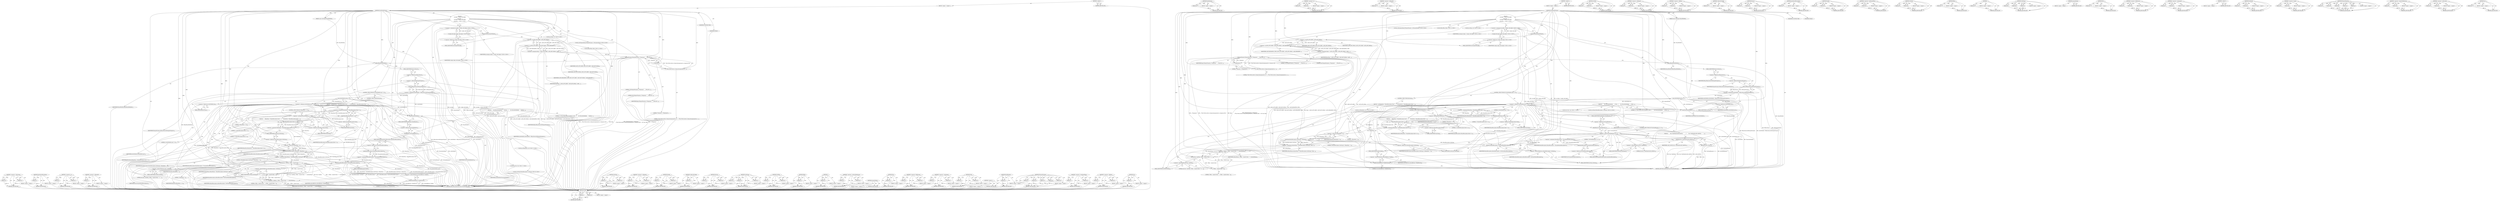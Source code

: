 digraph "Len" {
vulnerable_244 [label=<(METHOD,&lt;operator&gt;.subtraction)>];
vulnerable_245 [label=<(PARAM,p1)>];
vulnerable_246 [label=<(PARAM,p2)>];
vulnerable_247 [label=<(BLOCK,&lt;empty&gt;,&lt;empty&gt;)>];
vulnerable_248 [label=<(METHOD_RETURN,ANY)>];
vulnerable_224 [label=<(METHOD,getmDmodDescription)>];
vulnerable_225 [label=<(PARAM,p1)>];
vulnerable_226 [label=<(BLOCK,&lt;empty&gt;,&lt;empty&gt;)>];
vulnerable_227 [label=<(METHOD_RETURN,ANY)>];
vulnerable_177 [label=<(METHOD,&lt;operator&gt;.or)>];
vulnerable_178 [label=<(PARAM,p1)>];
vulnerable_179 [label=<(PARAM,p2)>];
vulnerable_180 [label=<(BLOCK,&lt;empty&gt;,&lt;empty&gt;)>];
vulnerable_181 [label=<(METHOD_RETURN,ANY)>];
vulnerable_203 [label=<(METHOD,&lt;operator&gt;.addressOf)>];
vulnerable_204 [label=<(PARAM,p1)>];
vulnerable_205 [label=<(BLOCK,&lt;empty&gt;,&lt;empty&gt;)>];
vulnerable_206 [label=<(METHOD_RETURN,ANY)>];
vulnerable_6 [label=<(METHOD,&lt;global&gt;)<SUB>1</SUB>>];
vulnerable_7 [label=<(BLOCK,&lt;empty&gt;,&lt;empty&gt;)<SUB>1</SUB>>];
vulnerable_8 [label=<(METHOD,InstallVerifyFrame)<SUB>1</SUB>>];
vulnerable_9 [label=<(PARAM,const wxString&amp; lDmodFilePath)<SUB>1</SUB>>];
vulnerable_10 [label="<(BLOCK,{
  mConfig = Config::GetConfig();

  prepareDi...,{
  mConfig = Config::GetConfig();

  prepareDi...)<SUB>3</SUB>>"];
vulnerable_11 [label="<(&lt;operator&gt;.assignment,mConfig = Config::GetConfig())<SUB>4</SUB>>"];
vulnerable_12 [label="<(IDENTIFIER,mConfig,mConfig = Config::GetConfig())<SUB>4</SUB>>"];
vulnerable_13 [label="<(Config.GetConfig,Config::GetConfig())<SUB>4</SUB>>"];
vulnerable_14 [label="<(&lt;operator&gt;.fieldAccess,Config::GetConfig)<SUB>4</SUB>>"];
vulnerable_15 [label="<(IDENTIFIER,Config,Config::GetConfig())<SUB>4</SUB>>"];
vulnerable_16 [label=<(FIELD_IDENTIFIER,GetConfig,GetConfig)<SUB>4</SUB>>];
vulnerable_17 [label=<(prepareDialog,prepareDialog())<SUB>6</SUB>>];
vulnerable_18 [label="<(LOCAL,int flags: int)<SUB>8</SUB>>"];
vulnerable_19 [label=<(&lt;operator&gt;.assignment,flags = wxPD_AUTO_HIDE | wxPD_APP_MODAL | wxPD_...)<SUB>8</SUB>>];
vulnerable_20 [label=<(IDENTIFIER,flags,flags = wxPD_AUTO_HIDE | wxPD_APP_MODAL | wxPD_...)<SUB>8</SUB>>];
vulnerable_21 [label=<(&lt;operator&gt;.or,wxPD_AUTO_HIDE | wxPD_APP_MODAL | wxPD_REMAININ...)<SUB>8</SUB>>];
vulnerable_22 [label=<(&lt;operator&gt;.or,wxPD_AUTO_HIDE | wxPD_APP_MODAL)<SUB>8</SUB>>];
vulnerable_23 [label=<(IDENTIFIER,wxPD_AUTO_HIDE,wxPD_AUTO_HIDE | wxPD_APP_MODAL)<SUB>8</SUB>>];
vulnerable_24 [label=<(IDENTIFIER,wxPD_APP_MODAL,wxPD_AUTO_HIDE | wxPD_APP_MODAL)<SUB>8</SUB>>];
vulnerable_25 [label=<(IDENTIFIER,wxPD_REMAINING_TIME,wxPD_AUTO_HIDE | wxPD_APP_MODAL | wxPD_REMAININ...)<SUB>8</SUB>>];
vulnerable_26 [label="<(LOCAL,wxProgressDialog lPrepareProgress: wxProgressDialog)<SUB>9</SUB>>"];
vulnerable_27 [label=<(lPrepareProgress,lPrepareProgress(_(&quot;Preparing&quot;),
    _(&quot;The D-M...)<SUB>9</SUB>>];
vulnerable_28 [label=<(_,_(&quot;Preparing&quot;))<SUB>9</SUB>>];
vulnerable_29 [label=<(LITERAL,&quot;Preparing&quot;,_(&quot;Preparing&quot;))<SUB>9</SUB>>];
vulnerable_30 [label=<(_,_(&quot;The D-Mod archive is being decompressed in a...)<SUB>10</SUB>>];
vulnerable_31 [label=<(LITERAL,&quot;The D-Mod archive is being decompressed in a t...,_(&quot;The D-Mod archive is being decompressed in a...)<SUB>10</SUB>>];
vulnerable_32 [label=<(LITERAL,100,lPrepareProgress(_(&quot;Preparing&quot;),
    _(&quot;The D-M...)<SUB>10</SUB>>];
vulnerable_33 [label=<(LITERAL,this,lPrepareProgress(_(&quot;Preparing&quot;),
    _(&quot;The D-M...)<SUB>10</SUB>>];
vulnerable_34 [label=<(IDENTIFIER,flags,lPrepareProgress(_(&quot;Preparing&quot;),
    _(&quot;The D-M...)<SUB>10</SUB>>];
vulnerable_35 [label="<(LOCAL,BZip lBZip: BZip)<SUB>12</SUB>>"];
vulnerable_36 [label=<(lBZip,lBZip(lDmodFilePath))<SUB>12</SUB>>];
vulnerable_37 [label=<(IDENTIFIER,lDmodFilePath,lBZip(lDmodFilePath))<SUB>12</SUB>>];
vulnerable_38 [label=<(&lt;operator&gt;.assignment,mTarFilePath = lBZip.Extract(&amp;lPrepareProgress))<SUB>13</SUB>>];
vulnerable_39 [label=<(IDENTIFIER,mTarFilePath,mTarFilePath = lBZip.Extract(&amp;lPrepareProgress))<SUB>13</SUB>>];
vulnerable_40 [label=<(Extract,lBZip.Extract(&amp;lPrepareProgress))<SUB>13</SUB>>];
vulnerable_41 [label=<(&lt;operator&gt;.fieldAccess,lBZip.Extract)<SUB>13</SUB>>];
vulnerable_42 [label=<(IDENTIFIER,lBZip,lBZip.Extract(&amp;lPrepareProgress))<SUB>13</SUB>>];
vulnerable_43 [label=<(FIELD_IDENTIFIER,Extract,Extract)<SUB>13</SUB>>];
vulnerable_44 [label=<(&lt;operator&gt;.addressOf,&amp;lPrepareProgress)<SUB>13</SUB>>];
vulnerable_45 [label=<(IDENTIFIER,lPrepareProgress,lBZip.Extract(&amp;lPrepareProgress))<SUB>13</SUB>>];
vulnerable_46 [label=<(CONTROL_STRUCTURE,IF,if (mTarFilePath.Len() != 0))<SUB>15</SUB>>];
vulnerable_47 [label=<(&lt;operator&gt;.notEquals,mTarFilePath.Len() != 0)<SUB>15</SUB>>];
vulnerable_48 [label=<(Len,mTarFilePath.Len())<SUB>15</SUB>>];
vulnerable_49 [label=<(&lt;operator&gt;.fieldAccess,mTarFilePath.Len)<SUB>15</SUB>>];
vulnerable_50 [label=<(IDENTIFIER,mTarFilePath,mTarFilePath.Len())<SUB>15</SUB>>];
vulnerable_51 [label=<(FIELD_IDENTIFIER,Len,Len)<SUB>15</SUB>>];
vulnerable_52 [label=<(LITERAL,0,mTarFilePath.Len() != 0)<SUB>15</SUB>>];
vulnerable_53 [label=<(BLOCK,{
       Tar lTar(mTarFilePath);
      lTar.Rea...,{
       Tar lTar(mTarFilePath);
      lTar.Rea...)<SUB>16</SUB>>];
vulnerable_54 [label="<(LOCAL,Tar lTar: Tar)<SUB>17</SUB>>"];
vulnerable_55 [label=<(lTar,lTar(mTarFilePath))<SUB>17</SUB>>];
vulnerable_56 [label=<(IDENTIFIER,mTarFilePath,lTar(mTarFilePath))<SUB>17</SUB>>];
vulnerable_57 [label=<(ReadHeaders,lTar.ReadHeaders())<SUB>18</SUB>>];
vulnerable_58 [label=<(&lt;operator&gt;.fieldAccess,lTar.ReadHeaders)<SUB>18</SUB>>];
vulnerable_59 [label=<(IDENTIFIER,lTar,lTar.ReadHeaders())<SUB>18</SUB>>];
vulnerable_60 [label=<(FIELD_IDENTIFIER,ReadHeaders,ReadHeaders)<SUB>18</SUB>>];
vulnerable_61 [label="<(LOCAL,wxString lDmodDescription: wxString)<SUB>20</SUB>>"];
vulnerable_62 [label=<(&lt;operator&gt;.assignment,lDmodDescription = lTar.getmDmodDescription())<SUB>20</SUB>>];
vulnerable_63 [label=<(IDENTIFIER,lDmodDescription,lDmodDescription = lTar.getmDmodDescription())<SUB>20</SUB>>];
vulnerable_64 [label=<(getmDmodDescription,lTar.getmDmodDescription())<SUB>20</SUB>>];
vulnerable_65 [label=<(&lt;operator&gt;.fieldAccess,lTar.getmDmodDescription)<SUB>20</SUB>>];
vulnerable_66 [label=<(IDENTIFIER,lTar,lTar.getmDmodDescription())<SUB>20</SUB>>];
vulnerable_67 [label=<(FIELD_IDENTIFIER,getmDmodDescription,getmDmodDescription)<SUB>20</SUB>>];
vulnerable_68 [label=<(LITERAL,&quot;\n&quot;
						&quot;The D-Mod will be installed in subd...,{
       Tar lTar(mTarFilePath);
      lTar.Rea...)<SUB>21</SUB>>];
vulnerable_69 [label=<(CONTROL_STRUCTURE,ELSE,else)<SUB>26</SUB>>];
vulnerable_70 [label=<(BLOCK,{
	  int lBreakChar = lDmodDescription.Find( '\...,{
	  int lBreakChar = lDmodDescription.Find( '\...)<SUB>26</SUB>>];
vulnerable_71 [label="<(LOCAL,int lBreakChar: int)<SUB>27</SUB>>"];
vulnerable_72 [label=<(&lt;operator&gt;.assignment,lBreakChar = lDmodDescription.Find( '\r' ))<SUB>27</SUB>>];
vulnerable_73 [label=<(IDENTIFIER,lBreakChar,lBreakChar = lDmodDescription.Find( '\r' ))<SUB>27</SUB>>];
vulnerable_74 [label=<(Find,lDmodDescription.Find( '\r' ))<SUB>27</SUB>>];
vulnerable_75 [label=<(&lt;operator&gt;.fieldAccess,lDmodDescription.Find)<SUB>27</SUB>>];
vulnerable_76 [label=<(IDENTIFIER,lDmodDescription,lDmodDescription.Find( '\r' ))<SUB>27</SUB>>];
vulnerable_77 [label=<(FIELD_IDENTIFIER,Find,Find)<SUB>27</SUB>>];
vulnerable_78 [label=<(LITERAL,'\r',lDmodDescription.Find( '\r' ))<SUB>27</SUB>>];
vulnerable_79 [label=<(CONTROL_STRUCTURE,IF,if (lBreakChar &lt;= 0))<SUB>28</SUB>>];
vulnerable_80 [label=<(&lt;operator&gt;.lessEqualsThan,lBreakChar &lt;= 0)<SUB>28</SUB>>];
vulnerable_81 [label=<(IDENTIFIER,lBreakChar,lBreakChar &lt;= 0)<SUB>28</SUB>>];
vulnerable_82 [label=<(LITERAL,0,lBreakChar &lt;= 0)<SUB>28</SUB>>];
vulnerable_83 [label=<(BLOCK,{
	      lBreakChar = lDmodDescription.Find( '\...,{
	      lBreakChar = lDmodDescription.Find( '\...)<SUB>29</SUB>>];
vulnerable_84 [label=<(&lt;operator&gt;.assignment,lBreakChar = lDmodDescription.Find( '\n' ))<SUB>30</SUB>>];
vulnerable_85 [label=<(IDENTIFIER,lBreakChar,lBreakChar = lDmodDescription.Find( '\n' ))<SUB>30</SUB>>];
vulnerable_86 [label=<(Find,lDmodDescription.Find( '\n' ))<SUB>30</SUB>>];
vulnerable_87 [label=<(&lt;operator&gt;.fieldAccess,lDmodDescription.Find)<SUB>30</SUB>>];
vulnerable_88 [label=<(IDENTIFIER,lDmodDescription,lDmodDescription.Find( '\n' ))<SUB>30</SUB>>];
vulnerable_89 [label=<(FIELD_IDENTIFIER,Find,Find)<SUB>30</SUB>>];
vulnerable_90 [label=<(LITERAL,'\n',lDmodDescription.Find( '\n' ))<SUB>30</SUB>>];
vulnerable_91 [label=<(&lt;operator&gt;.assignment,mDmodName = lDmodDescription.SubString( 0, lBre...)<SUB>32</SUB>>];
vulnerable_92 [label=<(IDENTIFIER,mDmodName,mDmodName = lDmodDescription.SubString( 0, lBre...)<SUB>32</SUB>>];
vulnerable_93 [label=<(SubString,lDmodDescription.SubString( 0, lBreakChar - 1 ))<SUB>32</SUB>>];
vulnerable_94 [label=<(&lt;operator&gt;.fieldAccess,lDmodDescription.SubString)<SUB>32</SUB>>];
vulnerable_95 [label=<(IDENTIFIER,lDmodDescription,lDmodDescription.SubString( 0, lBreakChar - 1 ))<SUB>32</SUB>>];
vulnerable_96 [label=<(FIELD_IDENTIFIER,SubString,SubString)<SUB>32</SUB>>];
vulnerable_97 [label=<(LITERAL,0,lDmodDescription.SubString( 0, lBreakChar - 1 ))<SUB>32</SUB>>];
vulnerable_98 [label=<(&lt;operator&gt;.subtraction,lBreakChar - 1)<SUB>32</SUB>>];
vulnerable_99 [label=<(IDENTIFIER,lBreakChar,lBreakChar - 1)<SUB>32</SUB>>];
vulnerable_100 [label=<(LITERAL,1,lBreakChar - 1)<SUB>32</SUB>>];
vulnerable_101 [label=<(SetTitle,this-&gt;SetTitle(_(&quot;DFArc - Install D-Mod - &quot;) + ...)<SUB>33</SUB>>];
vulnerable_102 [label=<(&lt;operator&gt;.indirectFieldAccess,this-&gt;SetTitle)<SUB>33</SUB>>];
vulnerable_103 [label=<(LITERAL,this,this-&gt;SetTitle(_(&quot;DFArc - Install D-Mod - &quot;) + ...)<SUB>33</SUB>>];
vulnerable_104 [label=<(FIELD_IDENTIFIER,SetTitle,SetTitle)<SUB>33</SUB>>];
vulnerable_105 [label=<(&lt;operator&gt;.addition,_(&quot;DFArc - Install D-Mod - &quot;) + mDmodName)<SUB>33</SUB>>];
vulnerable_106 [label=<(_,_(&quot;DFArc - Install D-Mod - &quot;))<SUB>33</SUB>>];
vulnerable_107 [label=<(LITERAL,&quot;DFArc - Install D-Mod - &quot;,_(&quot;DFArc - Install D-Mod - &quot;))<SUB>33</SUB>>];
vulnerable_108 [label=<(IDENTIFIER,mDmodName,_(&quot;DFArc - Install D-Mod - &quot;) + mDmodName)<SUB>33</SUB>>];
vulnerable_109 [label=<(SetValue,mDmodDescription-&gt;SetValue(lDmodDescription))<SUB>35</SUB>>];
vulnerable_110 [label=<(&lt;operator&gt;.indirectFieldAccess,mDmodDescription-&gt;SetValue)<SUB>35</SUB>>];
vulnerable_111 [label=<(IDENTIFIER,mDmodDescription,mDmodDescription-&gt;SetValue(lDmodDescription))<SUB>35</SUB>>];
vulnerable_112 [label=<(FIELD_IDENTIFIER,SetValue,SetValue)<SUB>35</SUB>>];
vulnerable_113 [label=<(IDENTIFIER,lDmodDescription,mDmodDescription-&gt;SetValue(lDmodDescription))<SUB>35</SUB>>];
vulnerable_114 [label=<(Enable,mInstallButton-&gt;Enable(true))<SUB>37</SUB>>];
vulnerable_115 [label=<(&lt;operator&gt;.indirectFieldAccess,mInstallButton-&gt;Enable)<SUB>37</SUB>>];
vulnerable_116 [label=<(IDENTIFIER,mInstallButton,mInstallButton-&gt;Enable(true))<SUB>37</SUB>>];
vulnerable_117 [label=<(FIELD_IDENTIFIER,Enable,Enable)<SUB>37</SUB>>];
vulnerable_118 [label=<(LITERAL,true,mInstallButton-&gt;Enable(true))<SUB>37</SUB>>];
vulnerable_119 [label=<(MODIFIER,CONSTRUCTOR)>];
vulnerable_120 [label=<(MODIFIER,PUBLIC)>];
vulnerable_121 [label=<(METHOD_RETURN,InstallVerifyFrame.InstallVerifyFrame)<SUB>1</SUB>>];
vulnerable_123 [label=<(METHOD_RETURN,ANY)<SUB>1</SUB>>];
vulnerable_264 [label=<(METHOD,SetValue)>];
vulnerable_265 [label=<(PARAM,p1)>];
vulnerable_266 [label=<(PARAM,p2)>];
vulnerable_267 [label=<(BLOCK,&lt;empty&gt;,&lt;empty&gt;)>];
vulnerable_268 [label=<(METHOD_RETURN,ANY)>];
vulnerable_207 [label=<(METHOD,&lt;operator&gt;.notEquals)>];
vulnerable_208 [label=<(PARAM,p1)>];
vulnerable_209 [label=<(PARAM,p2)>];
vulnerable_210 [label=<(BLOCK,&lt;empty&gt;,&lt;empty&gt;)>];
vulnerable_211 [label=<(METHOD_RETURN,ANY)>];
vulnerable_269 [label=<(METHOD,Enable)>];
vulnerable_270 [label=<(PARAM,p1)>];
vulnerable_271 [label=<(PARAM,p2)>];
vulnerable_272 [label=<(BLOCK,&lt;empty&gt;,&lt;empty&gt;)>];
vulnerable_273 [label=<(METHOD_RETURN,ANY)>];
vulnerable_165 [label=<(METHOD,Config.GetConfig)>];
vulnerable_166 [label=<(PARAM,p1)>];
vulnerable_167 [label=<(BLOCK,&lt;empty&gt;,&lt;empty&gt;)>];
vulnerable_168 [label=<(METHOD_RETURN,ANY)>];
vulnerable_198 [label=<(METHOD,Extract)>];
vulnerable_199 [label=<(PARAM,p1)>];
vulnerable_200 [label=<(PARAM,p2)>];
vulnerable_201 [label=<(BLOCK,&lt;empty&gt;,&lt;empty&gt;)>];
vulnerable_202 [label=<(METHOD_RETURN,ANY)>];
vulnerable_238 [label=<(METHOD,SubString)>];
vulnerable_239 [label=<(PARAM,p1)>];
vulnerable_240 [label=<(PARAM,p2)>];
vulnerable_241 [label=<(PARAM,p3)>];
vulnerable_242 [label=<(BLOCK,&lt;empty&gt;,&lt;empty&gt;)>];
vulnerable_243 [label=<(METHOD_RETURN,ANY)>];
vulnerable_249 [label=<(METHOD,SetTitle)>];
vulnerable_250 [label=<(PARAM,p1)>];
vulnerable_251 [label=<(PARAM,p2)>];
vulnerable_252 [label=<(BLOCK,&lt;empty&gt;,&lt;empty&gt;)>];
vulnerable_253 [label=<(METHOD_RETURN,ANY)>];
vulnerable_194 [label=<(METHOD,lBZip)>];
vulnerable_195 [label=<(PARAM,p1)>];
vulnerable_196 [label=<(BLOCK,&lt;empty&gt;,&lt;empty&gt;)>];
vulnerable_197 [label=<(METHOD_RETURN,ANY)>];
vulnerable_190 [label=<(METHOD,_)>];
vulnerable_191 [label=<(PARAM,p1)>];
vulnerable_192 [label=<(BLOCK,&lt;empty&gt;,&lt;empty&gt;)>];
vulnerable_193 [label=<(METHOD_RETURN,ANY)>];
vulnerable_254 [label=<(METHOD,&lt;operator&gt;.indirectFieldAccess)>];
vulnerable_255 [label=<(PARAM,p1)>];
vulnerable_256 [label=<(PARAM,p2)>];
vulnerable_257 [label=<(BLOCK,&lt;empty&gt;,&lt;empty&gt;)>];
vulnerable_258 [label=<(METHOD_RETURN,ANY)>];
vulnerable_174 [label=<(METHOD,prepareDialog)>];
vulnerable_175 [label=<(BLOCK,&lt;empty&gt;,&lt;empty&gt;)>];
vulnerable_176 [label=<(METHOD_RETURN,ANY)>];
vulnerable_216 [label=<(METHOD,lTar)>];
vulnerable_217 [label=<(PARAM,p1)>];
vulnerable_218 [label=<(BLOCK,&lt;empty&gt;,&lt;empty&gt;)>];
vulnerable_219 [label=<(METHOD_RETURN,ANY)>];
vulnerable_169 [label=<(METHOD,&lt;operator&gt;.fieldAccess)>];
vulnerable_170 [label=<(PARAM,p1)>];
vulnerable_171 [label=<(PARAM,p2)>];
vulnerable_172 [label=<(BLOCK,&lt;empty&gt;,&lt;empty&gt;)>];
vulnerable_173 [label=<(METHOD_RETURN,ANY)>];
vulnerable_160 [label=<(METHOD,&lt;operator&gt;.assignment)>];
vulnerable_161 [label=<(PARAM,p1)>];
vulnerable_162 [label=<(PARAM,p2)>];
vulnerable_163 [label=<(BLOCK,&lt;empty&gt;,&lt;empty&gt;)>];
vulnerable_164 [label=<(METHOD_RETURN,ANY)>];
vulnerable_154 [label=<(METHOD,&lt;global&gt;)<SUB>1</SUB>>];
vulnerable_155 [label=<(BLOCK,&lt;empty&gt;,&lt;empty&gt;)>];
vulnerable_156 [label=<(METHOD_RETURN,ANY)>];
vulnerable_228 [label=<(METHOD,Find)>];
vulnerable_229 [label=<(PARAM,p1)>];
vulnerable_230 [label=<(PARAM,p2)>];
vulnerable_231 [label=<(BLOCK,&lt;empty&gt;,&lt;empty&gt;)>];
vulnerable_232 [label=<(METHOD_RETURN,ANY)>];
vulnerable_220 [label=<(METHOD,ReadHeaders)>];
vulnerable_221 [label=<(PARAM,p1)>];
vulnerable_222 [label=<(BLOCK,&lt;empty&gt;,&lt;empty&gt;)>];
vulnerable_223 [label=<(METHOD_RETURN,ANY)>];
vulnerable_182 [label=<(METHOD,lPrepareProgress)>];
vulnerable_183 [label=<(PARAM,p1)>];
vulnerable_184 [label=<(PARAM,p2)>];
vulnerable_185 [label=<(PARAM,p3)>];
vulnerable_186 [label=<(PARAM,p4)>];
vulnerable_187 [label=<(PARAM,p5)>];
vulnerable_188 [label=<(BLOCK,&lt;empty&gt;,&lt;empty&gt;)>];
vulnerable_189 [label=<(METHOD_RETURN,ANY)>];
vulnerable_233 [label=<(METHOD,&lt;operator&gt;.lessEqualsThan)>];
vulnerable_234 [label=<(PARAM,p1)>];
vulnerable_235 [label=<(PARAM,p2)>];
vulnerable_236 [label=<(BLOCK,&lt;empty&gt;,&lt;empty&gt;)>];
vulnerable_237 [label=<(METHOD_RETURN,ANY)>];
vulnerable_259 [label=<(METHOD,&lt;operator&gt;.addition)>];
vulnerable_260 [label=<(PARAM,p1)>];
vulnerable_261 [label=<(PARAM,p2)>];
vulnerable_262 [label=<(BLOCK,&lt;empty&gt;,&lt;empty&gt;)>];
vulnerable_263 [label=<(METHOD_RETURN,ANY)>];
vulnerable_212 [label=<(METHOD,Len)>];
vulnerable_213 [label=<(PARAM,p1)>];
vulnerable_214 [label=<(BLOCK,&lt;empty&gt;,&lt;empty&gt;)>];
vulnerable_215 [label=<(METHOD_RETURN,ANY)>];
fixed_253 [label=<(METHOD,Find)>];
fixed_254 [label=<(PARAM,p1)>];
fixed_255 [label=<(PARAM,p2)>];
fixed_256 [label=<(BLOCK,&lt;empty&gt;,&lt;empty&gt;)>];
fixed_257 [label=<(METHOD_RETURN,ANY)>];
fixed_235 [label=<(METHOD,ReadHeaders)>];
fixed_236 [label=<(PARAM,p1)>];
fixed_237 [label=<(BLOCK,&lt;empty&gt;,&lt;empty&gt;)>];
fixed_238 [label=<(METHOD_RETURN,ANY)>];
fixed_187 [label=<(METHOD,&lt;operator&gt;.or)>];
fixed_188 [label=<(PARAM,p1)>];
fixed_189 [label=<(PARAM,p2)>];
fixed_190 [label=<(BLOCK,&lt;empty&gt;,&lt;empty&gt;)>];
fixed_191 [label=<(METHOD_RETURN,ANY)>];
fixed_213 [label=<(METHOD,&lt;operator&gt;.addressOf)>];
fixed_214 [label=<(PARAM,p1)>];
fixed_215 [label=<(BLOCK,&lt;empty&gt;,&lt;empty&gt;)>];
fixed_216 [label=<(METHOD_RETURN,ANY)>];
fixed_6 [label=<(METHOD,&lt;global&gt;)<SUB>1</SUB>>];
fixed_7 [label=<(BLOCK,&lt;empty&gt;,&lt;empty&gt;)<SUB>1</SUB>>];
fixed_8 [label=<(METHOD,InstallVerifyFrame)<SUB>1</SUB>>];
fixed_9 [label=<(PARAM,const wxString&amp; lDmodFilePath)<SUB>1</SUB>>];
fixed_10 [label="<(BLOCK,{
  mConfig = Config::GetConfig();

  prepareDi...,{
  mConfig = Config::GetConfig();

  prepareDi...)<SUB>3</SUB>>"];
fixed_11 [label="<(&lt;operator&gt;.assignment,mConfig = Config::GetConfig())<SUB>4</SUB>>"];
fixed_12 [label="<(IDENTIFIER,mConfig,mConfig = Config::GetConfig())<SUB>4</SUB>>"];
fixed_13 [label="<(Config.GetConfig,Config::GetConfig())<SUB>4</SUB>>"];
fixed_14 [label="<(&lt;operator&gt;.fieldAccess,Config::GetConfig)<SUB>4</SUB>>"];
fixed_15 [label="<(IDENTIFIER,Config,Config::GetConfig())<SUB>4</SUB>>"];
fixed_16 [label=<(FIELD_IDENTIFIER,GetConfig,GetConfig)<SUB>4</SUB>>];
fixed_17 [label=<(prepareDialog,prepareDialog())<SUB>6</SUB>>];
fixed_18 [label="<(LOCAL,int flags: int)<SUB>8</SUB>>"];
fixed_19 [label=<(&lt;operator&gt;.assignment,flags = wxPD_AUTO_HIDE | wxPD_APP_MODAL | wxPD_...)<SUB>8</SUB>>];
fixed_20 [label=<(IDENTIFIER,flags,flags = wxPD_AUTO_HIDE | wxPD_APP_MODAL | wxPD_...)<SUB>8</SUB>>];
fixed_21 [label=<(&lt;operator&gt;.or,wxPD_AUTO_HIDE | wxPD_APP_MODAL | wxPD_REMAININ...)<SUB>8</SUB>>];
fixed_22 [label=<(&lt;operator&gt;.or,wxPD_AUTO_HIDE | wxPD_APP_MODAL)<SUB>8</SUB>>];
fixed_23 [label=<(IDENTIFIER,wxPD_AUTO_HIDE,wxPD_AUTO_HIDE | wxPD_APP_MODAL)<SUB>8</SUB>>];
fixed_24 [label=<(IDENTIFIER,wxPD_APP_MODAL,wxPD_AUTO_HIDE | wxPD_APP_MODAL)<SUB>8</SUB>>];
fixed_25 [label=<(IDENTIFIER,wxPD_REMAINING_TIME,wxPD_AUTO_HIDE | wxPD_APP_MODAL | wxPD_REMAININ...)<SUB>8</SUB>>];
fixed_26 [label="<(LOCAL,wxProgressDialog lPrepareProgress: wxProgressDialog)<SUB>9</SUB>>"];
fixed_27 [label=<(lPrepareProgress,lPrepareProgress(_(&quot;Preparing&quot;),
    _(&quot;The D-M...)<SUB>9</SUB>>];
fixed_28 [label=<(_,_(&quot;Preparing&quot;))<SUB>9</SUB>>];
fixed_29 [label=<(LITERAL,&quot;Preparing&quot;,_(&quot;Preparing&quot;))<SUB>9</SUB>>];
fixed_30 [label=<(_,_(&quot;The D-Mod archive is being decompressed in a...)<SUB>10</SUB>>];
fixed_31 [label=<(LITERAL,&quot;The D-Mod archive is being decompressed in a t...,_(&quot;The D-Mod archive is being decompressed in a...)<SUB>10</SUB>>];
fixed_32 [label=<(LITERAL,100,lPrepareProgress(_(&quot;Preparing&quot;),
    _(&quot;The D-M...)<SUB>10</SUB>>];
fixed_33 [label=<(LITERAL,this,lPrepareProgress(_(&quot;Preparing&quot;),
    _(&quot;The D-M...)<SUB>10</SUB>>];
fixed_34 [label=<(IDENTIFIER,flags,lPrepareProgress(_(&quot;Preparing&quot;),
    _(&quot;The D-M...)<SUB>10</SUB>>];
fixed_35 [label="<(LOCAL,BZip lBZip: BZip)<SUB>12</SUB>>"];
fixed_36 [label=<(lBZip,lBZip(lDmodFilePath))<SUB>12</SUB>>];
fixed_37 [label=<(IDENTIFIER,lDmodFilePath,lBZip(lDmodFilePath))<SUB>12</SUB>>];
fixed_38 [label=<(&lt;operator&gt;.assignment,mTarFilePath = lBZip.Extract(&amp;lPrepareProgress))<SUB>13</SUB>>];
fixed_39 [label=<(IDENTIFIER,mTarFilePath,mTarFilePath = lBZip.Extract(&amp;lPrepareProgress))<SUB>13</SUB>>];
fixed_40 [label=<(Extract,lBZip.Extract(&amp;lPrepareProgress))<SUB>13</SUB>>];
fixed_41 [label=<(&lt;operator&gt;.fieldAccess,lBZip.Extract)<SUB>13</SUB>>];
fixed_42 [label=<(IDENTIFIER,lBZip,lBZip.Extract(&amp;lPrepareProgress))<SUB>13</SUB>>];
fixed_43 [label=<(FIELD_IDENTIFIER,Extract,Extract)<SUB>13</SUB>>];
fixed_44 [label=<(&lt;operator&gt;.addressOf,&amp;lPrepareProgress)<SUB>13</SUB>>];
fixed_45 [label=<(IDENTIFIER,lPrepareProgress,lBZip.Extract(&amp;lPrepareProgress))<SUB>13</SUB>>];
fixed_46 [label=<(CONTROL_STRUCTURE,IF,if (mTarFilePath.Len() != 0))<SUB>15</SUB>>];
fixed_47 [label=<(&lt;operator&gt;.notEquals,mTarFilePath.Len() != 0)<SUB>15</SUB>>];
fixed_48 [label=<(Len,mTarFilePath.Len())<SUB>15</SUB>>];
fixed_49 [label=<(&lt;operator&gt;.fieldAccess,mTarFilePath.Len)<SUB>15</SUB>>];
fixed_50 [label=<(IDENTIFIER,mTarFilePath,mTarFilePath.Len())<SUB>15</SUB>>];
fixed_51 [label=<(FIELD_IDENTIFIER,Len,Len)<SUB>15</SUB>>];
fixed_52 [label=<(LITERAL,0,mTarFilePath.Len() != 0)<SUB>15</SUB>>];
fixed_53 [label=<(BLOCK,{
       Tar lTar(mTarFilePath);
      if (lTar...,{
       Tar lTar(mTarFilePath);
      if (lTar...)<SUB>16</SUB>>];
fixed_54 [label="<(LOCAL,Tar lTar: Tar)<SUB>17</SUB>>"];
fixed_55 [label=<(lTar,lTar(mTarFilePath))<SUB>17</SUB>>];
fixed_56 [label=<(IDENTIFIER,mTarFilePath,lTar(mTarFilePath))<SUB>17</SUB>>];
fixed_57 [label=<(CONTROL_STRUCTURE,IF,if (lTar.ReadHeaders() == 1))<SUB>18</SUB>>];
fixed_58 [label=<(&lt;operator&gt;.equals,lTar.ReadHeaders() == 1)<SUB>18</SUB>>];
fixed_59 [label=<(ReadHeaders,lTar.ReadHeaders())<SUB>18</SUB>>];
fixed_60 [label=<(&lt;operator&gt;.fieldAccess,lTar.ReadHeaders)<SUB>18</SUB>>];
fixed_61 [label=<(IDENTIFIER,lTar,lTar.ReadHeaders())<SUB>18</SUB>>];
fixed_62 [label=<(FIELD_IDENTIFIER,ReadHeaders,ReadHeaders)<SUB>18</SUB>>];
fixed_63 [label=<(LITERAL,1,lTar.ReadHeaders() == 1)<SUB>18</SUB>>];
fixed_64 [label=<(BLOCK,{
        this-&gt;EndModal(wxID_CANCEL);
        ...,{
        this-&gt;EndModal(wxID_CANCEL);
        ...)<SUB>18</SUB>>];
fixed_65 [label=<(EndModal,this-&gt;EndModal(wxID_CANCEL))<SUB>19</SUB>>];
fixed_66 [label=<(&lt;operator&gt;.indirectFieldAccess,this-&gt;EndModal)<SUB>19</SUB>>];
fixed_67 [label=<(LITERAL,this,this-&gt;EndModal(wxID_CANCEL))<SUB>19</SUB>>];
fixed_68 [label=<(FIELD_IDENTIFIER,EndModal,EndModal)<SUB>19</SUB>>];
fixed_69 [label=<(IDENTIFIER,wxID_CANCEL,this-&gt;EndModal(wxID_CANCEL))<SUB>19</SUB>>];
fixed_70 [label=<(RETURN,return;,return;)<SUB>20</SUB>>];
fixed_71 [label="<(LOCAL,wxString lDmodDescription: wxString)<SUB>23</SUB>>"];
fixed_72 [label=<(&lt;operator&gt;.assignment,lDmodDescription = lTar.getmDmodDescription())<SUB>23</SUB>>];
fixed_73 [label=<(IDENTIFIER,lDmodDescription,lDmodDescription = lTar.getmDmodDescription())<SUB>23</SUB>>];
fixed_74 [label=<(getmDmodDescription,lTar.getmDmodDescription())<SUB>23</SUB>>];
fixed_75 [label=<(&lt;operator&gt;.fieldAccess,lTar.getmDmodDescription)<SUB>23</SUB>>];
fixed_76 [label=<(IDENTIFIER,lTar,lTar.getmDmodDescription())<SUB>23</SUB>>];
fixed_77 [label=<(FIELD_IDENTIFIER,getmDmodDescription,getmDmodDescription)<SUB>23</SUB>>];
fixed_78 [label=<(LITERAL,&quot;\n&quot;
						&quot;The D-Mod will be installed in subd...,{
       Tar lTar(mTarFilePath);
      if (lTar...)<SUB>24</SUB>>];
fixed_79 [label=<(CONTROL_STRUCTURE,ELSE,else)<SUB>29</SUB>>];
fixed_80 [label=<(BLOCK,{
	  int lBreakChar = lDmodDescription.Find( '\...,{
	  int lBreakChar = lDmodDescription.Find( '\...)<SUB>29</SUB>>];
fixed_81 [label="<(LOCAL,int lBreakChar: int)<SUB>30</SUB>>"];
fixed_82 [label=<(&lt;operator&gt;.assignment,lBreakChar = lDmodDescription.Find( '\r' ))<SUB>30</SUB>>];
fixed_83 [label=<(IDENTIFIER,lBreakChar,lBreakChar = lDmodDescription.Find( '\r' ))<SUB>30</SUB>>];
fixed_84 [label=<(Find,lDmodDescription.Find( '\r' ))<SUB>30</SUB>>];
fixed_85 [label=<(&lt;operator&gt;.fieldAccess,lDmodDescription.Find)<SUB>30</SUB>>];
fixed_86 [label=<(IDENTIFIER,lDmodDescription,lDmodDescription.Find( '\r' ))<SUB>30</SUB>>];
fixed_87 [label=<(FIELD_IDENTIFIER,Find,Find)<SUB>30</SUB>>];
fixed_88 [label=<(LITERAL,'\r',lDmodDescription.Find( '\r' ))<SUB>30</SUB>>];
fixed_89 [label=<(CONTROL_STRUCTURE,IF,if (lBreakChar &lt;= 0))<SUB>31</SUB>>];
fixed_90 [label=<(&lt;operator&gt;.lessEqualsThan,lBreakChar &lt;= 0)<SUB>31</SUB>>];
fixed_91 [label=<(IDENTIFIER,lBreakChar,lBreakChar &lt;= 0)<SUB>31</SUB>>];
fixed_92 [label=<(LITERAL,0,lBreakChar &lt;= 0)<SUB>31</SUB>>];
fixed_93 [label=<(BLOCK,{
	      lBreakChar = lDmodDescription.Find( '\...,{
	      lBreakChar = lDmodDescription.Find( '\...)<SUB>32</SUB>>];
fixed_94 [label=<(&lt;operator&gt;.assignment,lBreakChar = lDmodDescription.Find( '\n' ))<SUB>33</SUB>>];
fixed_95 [label=<(IDENTIFIER,lBreakChar,lBreakChar = lDmodDescription.Find( '\n' ))<SUB>33</SUB>>];
fixed_96 [label=<(Find,lDmodDescription.Find( '\n' ))<SUB>33</SUB>>];
fixed_97 [label=<(&lt;operator&gt;.fieldAccess,lDmodDescription.Find)<SUB>33</SUB>>];
fixed_98 [label=<(IDENTIFIER,lDmodDescription,lDmodDescription.Find( '\n' ))<SUB>33</SUB>>];
fixed_99 [label=<(FIELD_IDENTIFIER,Find,Find)<SUB>33</SUB>>];
fixed_100 [label=<(LITERAL,'\n',lDmodDescription.Find( '\n' ))<SUB>33</SUB>>];
fixed_101 [label=<(&lt;operator&gt;.assignment,mDmodName = lDmodDescription.SubString( 0, lBre...)<SUB>35</SUB>>];
fixed_102 [label=<(IDENTIFIER,mDmodName,mDmodName = lDmodDescription.SubString( 0, lBre...)<SUB>35</SUB>>];
fixed_103 [label=<(SubString,lDmodDescription.SubString( 0, lBreakChar - 1 ))<SUB>35</SUB>>];
fixed_104 [label=<(&lt;operator&gt;.fieldAccess,lDmodDescription.SubString)<SUB>35</SUB>>];
fixed_105 [label=<(IDENTIFIER,lDmodDescription,lDmodDescription.SubString( 0, lBreakChar - 1 ))<SUB>35</SUB>>];
fixed_106 [label=<(FIELD_IDENTIFIER,SubString,SubString)<SUB>35</SUB>>];
fixed_107 [label=<(LITERAL,0,lDmodDescription.SubString( 0, lBreakChar - 1 ))<SUB>35</SUB>>];
fixed_108 [label=<(&lt;operator&gt;.subtraction,lBreakChar - 1)<SUB>35</SUB>>];
fixed_109 [label=<(IDENTIFIER,lBreakChar,lBreakChar - 1)<SUB>35</SUB>>];
fixed_110 [label=<(LITERAL,1,lBreakChar - 1)<SUB>35</SUB>>];
fixed_111 [label=<(SetTitle,this-&gt;SetTitle(_(&quot;DFArc - Install D-Mod - &quot;) + ...)<SUB>36</SUB>>];
fixed_112 [label=<(&lt;operator&gt;.indirectFieldAccess,this-&gt;SetTitle)<SUB>36</SUB>>];
fixed_113 [label=<(LITERAL,this,this-&gt;SetTitle(_(&quot;DFArc - Install D-Mod - &quot;) + ...)<SUB>36</SUB>>];
fixed_114 [label=<(FIELD_IDENTIFIER,SetTitle,SetTitle)<SUB>36</SUB>>];
fixed_115 [label=<(&lt;operator&gt;.addition,_(&quot;DFArc - Install D-Mod - &quot;) + mDmodName)<SUB>36</SUB>>];
fixed_116 [label=<(_,_(&quot;DFArc - Install D-Mod - &quot;))<SUB>36</SUB>>];
fixed_117 [label=<(LITERAL,&quot;DFArc - Install D-Mod - &quot;,_(&quot;DFArc - Install D-Mod - &quot;))<SUB>36</SUB>>];
fixed_118 [label=<(IDENTIFIER,mDmodName,_(&quot;DFArc - Install D-Mod - &quot;) + mDmodName)<SUB>36</SUB>>];
fixed_119 [label=<(SetValue,mDmodDescription-&gt;SetValue(lDmodDescription))<SUB>38</SUB>>];
fixed_120 [label=<(&lt;operator&gt;.indirectFieldAccess,mDmodDescription-&gt;SetValue)<SUB>38</SUB>>];
fixed_121 [label=<(IDENTIFIER,mDmodDescription,mDmodDescription-&gt;SetValue(lDmodDescription))<SUB>38</SUB>>];
fixed_122 [label=<(FIELD_IDENTIFIER,SetValue,SetValue)<SUB>38</SUB>>];
fixed_123 [label=<(IDENTIFIER,lDmodDescription,mDmodDescription-&gt;SetValue(lDmodDescription))<SUB>38</SUB>>];
fixed_124 [label=<(Enable,mInstallButton-&gt;Enable(true))<SUB>40</SUB>>];
fixed_125 [label=<(&lt;operator&gt;.indirectFieldAccess,mInstallButton-&gt;Enable)<SUB>40</SUB>>];
fixed_126 [label=<(IDENTIFIER,mInstallButton,mInstallButton-&gt;Enable(true))<SUB>40</SUB>>];
fixed_127 [label=<(FIELD_IDENTIFIER,Enable,Enable)<SUB>40</SUB>>];
fixed_128 [label=<(LITERAL,true,mInstallButton-&gt;Enable(true))<SUB>40</SUB>>];
fixed_129 [label=<(MODIFIER,CONSTRUCTOR)>];
fixed_130 [label=<(MODIFIER,PUBLIC)>];
fixed_131 [label=<(METHOD_RETURN,InstallVerifyFrame.InstallVerifyFrame)<SUB>1</SUB>>];
fixed_133 [label=<(METHOD_RETURN,ANY)<SUB>1</SUB>>];
fixed_274 [label=<(METHOD,SetTitle)>];
fixed_275 [label=<(PARAM,p1)>];
fixed_276 [label=<(PARAM,p2)>];
fixed_277 [label=<(BLOCK,&lt;empty&gt;,&lt;empty&gt;)>];
fixed_278 [label=<(METHOD_RETURN,ANY)>];
fixed_217 [label=<(METHOD,&lt;operator&gt;.notEquals)>];
fixed_218 [label=<(PARAM,p1)>];
fixed_219 [label=<(PARAM,p2)>];
fixed_220 [label=<(BLOCK,&lt;empty&gt;,&lt;empty&gt;)>];
fixed_221 [label=<(METHOD_RETURN,ANY)>];
fixed_279 [label=<(METHOD,&lt;operator&gt;.addition)>];
fixed_280 [label=<(PARAM,p1)>];
fixed_281 [label=<(PARAM,p2)>];
fixed_282 [label=<(BLOCK,&lt;empty&gt;,&lt;empty&gt;)>];
fixed_283 [label=<(METHOD_RETURN,ANY)>];
fixed_175 [label=<(METHOD,Config.GetConfig)>];
fixed_176 [label=<(PARAM,p1)>];
fixed_177 [label=<(BLOCK,&lt;empty&gt;,&lt;empty&gt;)>];
fixed_178 [label=<(METHOD_RETURN,ANY)>];
fixed_208 [label=<(METHOD,Extract)>];
fixed_209 [label=<(PARAM,p1)>];
fixed_210 [label=<(PARAM,p2)>];
fixed_211 [label=<(BLOCK,&lt;empty&gt;,&lt;empty&gt;)>];
fixed_212 [label=<(METHOD_RETURN,ANY)>];
fixed_249 [label=<(METHOD,getmDmodDescription)>];
fixed_250 [label=<(PARAM,p1)>];
fixed_251 [label=<(BLOCK,&lt;empty&gt;,&lt;empty&gt;)>];
fixed_252 [label=<(METHOD_RETURN,ANY)>];
fixed_289 [label=<(METHOD,Enable)>];
fixed_290 [label=<(PARAM,p1)>];
fixed_291 [label=<(PARAM,p2)>];
fixed_292 [label=<(BLOCK,&lt;empty&gt;,&lt;empty&gt;)>];
fixed_293 [label=<(METHOD_RETURN,ANY)>];
fixed_258 [label=<(METHOD,&lt;operator&gt;.lessEqualsThan)>];
fixed_259 [label=<(PARAM,p1)>];
fixed_260 [label=<(PARAM,p2)>];
fixed_261 [label=<(BLOCK,&lt;empty&gt;,&lt;empty&gt;)>];
fixed_262 [label=<(METHOD_RETURN,ANY)>];
fixed_284 [label=<(METHOD,SetValue)>];
fixed_285 [label=<(PARAM,p1)>];
fixed_286 [label=<(PARAM,p2)>];
fixed_287 [label=<(BLOCK,&lt;empty&gt;,&lt;empty&gt;)>];
fixed_288 [label=<(METHOD_RETURN,ANY)>];
fixed_204 [label=<(METHOD,lBZip)>];
fixed_205 [label=<(PARAM,p1)>];
fixed_206 [label=<(BLOCK,&lt;empty&gt;,&lt;empty&gt;)>];
fixed_207 [label=<(METHOD_RETURN,ANY)>];
fixed_200 [label=<(METHOD,_)>];
fixed_201 [label=<(PARAM,p1)>];
fixed_202 [label=<(BLOCK,&lt;empty&gt;,&lt;empty&gt;)>];
fixed_203 [label=<(METHOD_RETURN,ANY)>];
fixed_263 [label=<(METHOD,SubString)>];
fixed_264 [label=<(PARAM,p1)>];
fixed_265 [label=<(PARAM,p2)>];
fixed_266 [label=<(PARAM,p3)>];
fixed_267 [label=<(BLOCK,&lt;empty&gt;,&lt;empty&gt;)>];
fixed_268 [label=<(METHOD_RETURN,ANY)>];
fixed_184 [label=<(METHOD,prepareDialog)>];
fixed_185 [label=<(BLOCK,&lt;empty&gt;,&lt;empty&gt;)>];
fixed_186 [label=<(METHOD_RETURN,ANY)>];
fixed_226 [label=<(METHOD,lTar)>];
fixed_227 [label=<(PARAM,p1)>];
fixed_228 [label=<(BLOCK,&lt;empty&gt;,&lt;empty&gt;)>];
fixed_229 [label=<(METHOD_RETURN,ANY)>];
fixed_179 [label=<(METHOD,&lt;operator&gt;.fieldAccess)>];
fixed_180 [label=<(PARAM,p1)>];
fixed_181 [label=<(PARAM,p2)>];
fixed_182 [label=<(BLOCK,&lt;empty&gt;,&lt;empty&gt;)>];
fixed_183 [label=<(METHOD_RETURN,ANY)>];
fixed_170 [label=<(METHOD,&lt;operator&gt;.assignment)>];
fixed_171 [label=<(PARAM,p1)>];
fixed_172 [label=<(PARAM,p2)>];
fixed_173 [label=<(BLOCK,&lt;empty&gt;,&lt;empty&gt;)>];
fixed_174 [label=<(METHOD_RETURN,ANY)>];
fixed_164 [label=<(METHOD,&lt;global&gt;)<SUB>1</SUB>>];
fixed_165 [label=<(BLOCK,&lt;empty&gt;,&lt;empty&gt;)>];
fixed_166 [label=<(METHOD_RETURN,ANY)>];
fixed_239 [label=<(METHOD,EndModal)>];
fixed_240 [label=<(PARAM,p1)>];
fixed_241 [label=<(PARAM,p2)>];
fixed_242 [label=<(BLOCK,&lt;empty&gt;,&lt;empty&gt;)>];
fixed_243 [label=<(METHOD_RETURN,ANY)>];
fixed_230 [label=<(METHOD,&lt;operator&gt;.equals)>];
fixed_231 [label=<(PARAM,p1)>];
fixed_232 [label=<(PARAM,p2)>];
fixed_233 [label=<(BLOCK,&lt;empty&gt;,&lt;empty&gt;)>];
fixed_234 [label=<(METHOD_RETURN,ANY)>];
fixed_192 [label=<(METHOD,lPrepareProgress)>];
fixed_193 [label=<(PARAM,p1)>];
fixed_194 [label=<(PARAM,p2)>];
fixed_195 [label=<(PARAM,p3)>];
fixed_196 [label=<(PARAM,p4)>];
fixed_197 [label=<(PARAM,p5)>];
fixed_198 [label=<(BLOCK,&lt;empty&gt;,&lt;empty&gt;)>];
fixed_199 [label=<(METHOD_RETURN,ANY)>];
fixed_244 [label=<(METHOD,&lt;operator&gt;.indirectFieldAccess)>];
fixed_245 [label=<(PARAM,p1)>];
fixed_246 [label=<(PARAM,p2)>];
fixed_247 [label=<(BLOCK,&lt;empty&gt;,&lt;empty&gt;)>];
fixed_248 [label=<(METHOD_RETURN,ANY)>];
fixed_269 [label=<(METHOD,&lt;operator&gt;.subtraction)>];
fixed_270 [label=<(PARAM,p1)>];
fixed_271 [label=<(PARAM,p2)>];
fixed_272 [label=<(BLOCK,&lt;empty&gt;,&lt;empty&gt;)>];
fixed_273 [label=<(METHOD_RETURN,ANY)>];
fixed_222 [label=<(METHOD,Len)>];
fixed_223 [label=<(PARAM,p1)>];
fixed_224 [label=<(BLOCK,&lt;empty&gt;,&lt;empty&gt;)>];
fixed_225 [label=<(METHOD_RETURN,ANY)>];
vulnerable_244 -> vulnerable_245  [key=0, label="AST: "];
vulnerable_244 -> vulnerable_245  [key=1, label="DDG: "];
vulnerable_244 -> vulnerable_247  [key=0, label="AST: "];
vulnerable_244 -> vulnerable_246  [key=0, label="AST: "];
vulnerable_244 -> vulnerable_246  [key=1, label="DDG: "];
vulnerable_244 -> vulnerable_248  [key=0, label="AST: "];
vulnerable_244 -> vulnerable_248  [key=1, label="CFG: "];
vulnerable_245 -> vulnerable_248  [key=0, label="DDG: p1"];
vulnerable_246 -> vulnerable_248  [key=0, label="DDG: p2"];
vulnerable_247 -> fixed_253  [key=0];
vulnerable_248 -> fixed_253  [key=0];
vulnerable_224 -> vulnerable_225  [key=0, label="AST: "];
vulnerable_224 -> vulnerable_225  [key=1, label="DDG: "];
vulnerable_224 -> vulnerable_226  [key=0, label="AST: "];
vulnerable_224 -> vulnerable_227  [key=0, label="AST: "];
vulnerable_224 -> vulnerable_227  [key=1, label="CFG: "];
vulnerable_225 -> vulnerable_227  [key=0, label="DDG: p1"];
vulnerable_226 -> fixed_253  [key=0];
vulnerable_227 -> fixed_253  [key=0];
vulnerable_177 -> vulnerable_178  [key=0, label="AST: "];
vulnerable_177 -> vulnerable_178  [key=1, label="DDG: "];
vulnerable_177 -> vulnerable_180  [key=0, label="AST: "];
vulnerable_177 -> vulnerable_179  [key=0, label="AST: "];
vulnerable_177 -> vulnerable_179  [key=1, label="DDG: "];
vulnerable_177 -> vulnerable_181  [key=0, label="AST: "];
vulnerable_177 -> vulnerable_181  [key=1, label="CFG: "];
vulnerable_178 -> vulnerable_181  [key=0, label="DDG: p1"];
vulnerable_179 -> vulnerable_181  [key=0, label="DDG: p2"];
vulnerable_180 -> fixed_253  [key=0];
vulnerable_181 -> fixed_253  [key=0];
vulnerable_203 -> vulnerable_204  [key=0, label="AST: "];
vulnerable_203 -> vulnerable_204  [key=1, label="DDG: "];
vulnerable_203 -> vulnerable_205  [key=0, label="AST: "];
vulnerable_203 -> vulnerable_206  [key=0, label="AST: "];
vulnerable_203 -> vulnerable_206  [key=1, label="CFG: "];
vulnerable_204 -> vulnerable_206  [key=0, label="DDG: p1"];
vulnerable_205 -> fixed_253  [key=0];
vulnerable_206 -> fixed_253  [key=0];
vulnerable_6 -> vulnerable_7  [key=0, label="AST: "];
vulnerable_6 -> vulnerable_123  [key=0, label="AST: "];
vulnerable_6 -> vulnerable_123  [key=1, label="CFG: "];
vulnerable_7 -> vulnerable_8  [key=0, label="AST: "];
vulnerable_8 -> vulnerable_9  [key=0, label="AST: "];
vulnerable_8 -> vulnerable_9  [key=1, label="DDG: "];
vulnerable_8 -> vulnerable_10  [key=0, label="AST: "];
vulnerable_8 -> vulnerable_119  [key=0, label="AST: "];
vulnerable_8 -> vulnerable_120  [key=0, label="AST: "];
vulnerable_8 -> vulnerable_121  [key=0, label="AST: "];
vulnerable_8 -> vulnerable_16  [key=0, label="CFG: "];
vulnerable_8 -> vulnerable_17  [key=0, label="DDG: "];
vulnerable_8 -> vulnerable_27  [key=0, label="DDG: "];
vulnerable_8 -> vulnerable_36  [key=0, label="DDG: "];
vulnerable_8 -> vulnerable_109  [key=0, label="DDG: "];
vulnerable_8 -> vulnerable_114  [key=0, label="DDG: "];
vulnerable_8 -> vulnerable_21  [key=0, label="DDG: "];
vulnerable_8 -> vulnerable_28  [key=0, label="DDG: "];
vulnerable_8 -> vulnerable_30  [key=0, label="DDG: "];
vulnerable_8 -> vulnerable_40  [key=0, label="DDG: "];
vulnerable_8 -> vulnerable_47  [key=0, label="DDG: "];
vulnerable_8 -> vulnerable_68  [key=0, label="DDG: "];
vulnerable_8 -> vulnerable_22  [key=0, label="DDG: "];
vulnerable_8 -> vulnerable_55  [key=0, label="DDG: "];
vulnerable_8 -> vulnerable_101  [key=0, label="DDG: "];
vulnerable_8 -> vulnerable_74  [key=0, label="DDG: "];
vulnerable_8 -> vulnerable_80  [key=0, label="DDG: "];
vulnerable_8 -> vulnerable_93  [key=0, label="DDG: "];
vulnerable_8 -> vulnerable_105  [key=0, label="DDG: "];
vulnerable_8 -> vulnerable_98  [key=0, label="DDG: "];
vulnerable_8 -> vulnerable_106  [key=0, label="DDG: "];
vulnerable_8 -> vulnerable_86  [key=0, label="DDG: "];
vulnerable_9 -> vulnerable_36  [key=0, label="DDG: lDmodFilePath"];
vulnerable_10 -> vulnerable_11  [key=0, label="AST: "];
vulnerable_10 -> vulnerable_17  [key=0, label="AST: "];
vulnerable_10 -> vulnerable_18  [key=0, label="AST: "];
vulnerable_10 -> vulnerable_19  [key=0, label="AST: "];
vulnerable_10 -> vulnerable_26  [key=0, label="AST: "];
vulnerable_10 -> vulnerable_27  [key=0, label="AST: "];
vulnerable_10 -> vulnerable_35  [key=0, label="AST: "];
vulnerable_10 -> vulnerable_36  [key=0, label="AST: "];
vulnerable_10 -> vulnerable_38  [key=0, label="AST: "];
vulnerable_10 -> vulnerable_46  [key=0, label="AST: "];
vulnerable_10 -> vulnerable_109  [key=0, label="AST: "];
vulnerable_10 -> vulnerable_114  [key=0, label="AST: "];
vulnerable_11 -> vulnerable_12  [key=0, label="AST: "];
vulnerable_11 -> vulnerable_13  [key=0, label="AST: "];
vulnerable_11 -> vulnerable_17  [key=0, label="CFG: "];
vulnerable_11 -> vulnerable_121  [key=0, label="DDG: Config::GetConfig()"];
vulnerable_11 -> vulnerable_121  [key=1, label="DDG: mConfig = Config::GetConfig()"];
vulnerable_11 -> vulnerable_121  [key=2, label="DDG: mConfig"];
vulnerable_12 -> fixed_253  [key=0];
vulnerable_13 -> vulnerable_14  [key=0, label="AST: "];
vulnerable_13 -> vulnerable_11  [key=0, label="CFG: "];
vulnerable_13 -> vulnerable_11  [key=1, label="DDG: Config::GetConfig"];
vulnerable_13 -> vulnerable_121  [key=0, label="DDG: Config::GetConfig"];
vulnerable_14 -> vulnerable_15  [key=0, label="AST: "];
vulnerable_14 -> vulnerable_16  [key=0, label="AST: "];
vulnerable_14 -> vulnerable_13  [key=0, label="CFG: "];
vulnerable_15 -> fixed_253  [key=0];
vulnerable_16 -> vulnerable_14  [key=0, label="CFG: "];
vulnerable_17 -> vulnerable_22  [key=0, label="CFG: "];
vulnerable_17 -> vulnerable_121  [key=0, label="DDG: prepareDialog()"];
vulnerable_18 -> fixed_253  [key=0];
vulnerable_19 -> vulnerable_20  [key=0, label="AST: "];
vulnerable_19 -> vulnerable_21  [key=0, label="AST: "];
vulnerable_19 -> vulnerable_28  [key=0, label="CFG: "];
vulnerable_19 -> vulnerable_121  [key=0, label="DDG: wxPD_AUTO_HIDE | wxPD_APP_MODAL | wxPD_REMAINING_TIME"];
vulnerable_19 -> vulnerable_121  [key=1, label="DDG: flags = wxPD_AUTO_HIDE | wxPD_APP_MODAL | wxPD_REMAINING_TIME"];
vulnerable_19 -> vulnerable_27  [key=0, label="DDG: flags"];
vulnerable_20 -> fixed_253  [key=0];
vulnerable_21 -> vulnerable_22  [key=0, label="AST: "];
vulnerable_21 -> vulnerable_25  [key=0, label="AST: "];
vulnerable_21 -> vulnerable_19  [key=0, label="CFG: "];
vulnerable_21 -> vulnerable_19  [key=1, label="DDG: wxPD_AUTO_HIDE | wxPD_APP_MODAL"];
vulnerable_21 -> vulnerable_19  [key=2, label="DDG: wxPD_REMAINING_TIME"];
vulnerable_21 -> vulnerable_121  [key=0, label="DDG: wxPD_AUTO_HIDE | wxPD_APP_MODAL"];
vulnerable_21 -> vulnerable_121  [key=1, label="DDG: wxPD_REMAINING_TIME"];
vulnerable_22 -> vulnerable_23  [key=0, label="AST: "];
vulnerable_22 -> vulnerable_24  [key=0, label="AST: "];
vulnerable_22 -> vulnerable_21  [key=0, label="CFG: "];
vulnerable_22 -> vulnerable_21  [key=1, label="DDG: wxPD_AUTO_HIDE"];
vulnerable_22 -> vulnerable_21  [key=2, label="DDG: wxPD_APP_MODAL"];
vulnerable_22 -> vulnerable_121  [key=0, label="DDG: wxPD_AUTO_HIDE"];
vulnerable_22 -> vulnerable_121  [key=1, label="DDG: wxPD_APP_MODAL"];
vulnerable_23 -> fixed_253  [key=0];
vulnerable_24 -> fixed_253  [key=0];
vulnerable_25 -> fixed_253  [key=0];
vulnerable_26 -> fixed_253  [key=0];
vulnerable_27 -> vulnerable_28  [key=0, label="AST: "];
vulnerable_27 -> vulnerable_30  [key=0, label="AST: "];
vulnerable_27 -> vulnerable_32  [key=0, label="AST: "];
vulnerable_27 -> vulnerable_33  [key=0, label="AST: "];
vulnerable_27 -> vulnerable_34  [key=0, label="AST: "];
vulnerable_27 -> vulnerable_36  [key=0, label="CFG: "];
vulnerable_27 -> vulnerable_121  [key=0, label="DDG: _(&quot;Preparing&quot;)"];
vulnerable_27 -> vulnerable_121  [key=1, label="DDG: _(&quot;The D-Mod archive is being decompressed in a temporary file.&quot;)"];
vulnerable_27 -> vulnerable_121  [key=2, label="DDG: flags"];
vulnerable_27 -> vulnerable_121  [key=3, label="DDG: lPrepareProgress(_(&quot;Preparing&quot;),
    _(&quot;The D-Mod archive is being decompressed in a temporary file.&quot;), 100, this, flags)"];
vulnerable_28 -> vulnerable_29  [key=0, label="AST: "];
vulnerable_28 -> vulnerable_30  [key=0, label="CFG: "];
vulnerable_28 -> vulnerable_27  [key=0, label="DDG: &quot;Preparing&quot;"];
vulnerable_29 -> fixed_253  [key=0];
vulnerable_30 -> vulnerable_31  [key=0, label="AST: "];
vulnerable_30 -> vulnerable_27  [key=0, label="CFG: "];
vulnerable_30 -> vulnerable_27  [key=1, label="DDG: &quot;The D-Mod archive is being decompressed in a temporary file.&quot;"];
vulnerable_31 -> fixed_253  [key=0];
vulnerable_32 -> fixed_253  [key=0];
vulnerable_33 -> fixed_253  [key=0];
vulnerable_34 -> fixed_253  [key=0];
vulnerable_35 -> fixed_253  [key=0];
vulnerable_36 -> vulnerable_37  [key=0, label="AST: "];
vulnerable_36 -> vulnerable_43  [key=0, label="CFG: "];
vulnerable_36 -> vulnerable_121  [key=0, label="DDG: lDmodFilePath"];
vulnerable_36 -> vulnerable_121  [key=1, label="DDG: lBZip(lDmodFilePath)"];
vulnerable_37 -> fixed_253  [key=0];
vulnerable_38 -> vulnerable_39  [key=0, label="AST: "];
vulnerable_38 -> vulnerable_40  [key=0, label="AST: "];
vulnerable_38 -> vulnerable_51  [key=0, label="CFG: "];
vulnerable_38 -> vulnerable_121  [key=0, label="DDG: mTarFilePath"];
vulnerable_38 -> vulnerable_121  [key=1, label="DDG: lBZip.Extract(&amp;lPrepareProgress)"];
vulnerable_38 -> vulnerable_121  [key=2, label="DDG: mTarFilePath = lBZip.Extract(&amp;lPrepareProgress)"];
vulnerable_38 -> vulnerable_48  [key=0, label="DDG: mTarFilePath"];
vulnerable_38 -> vulnerable_55  [key=0, label="DDG: mTarFilePath"];
vulnerable_39 -> fixed_253  [key=0];
vulnerable_40 -> vulnerable_41  [key=0, label="AST: "];
vulnerable_40 -> vulnerable_44  [key=0, label="AST: "];
vulnerable_40 -> vulnerable_38  [key=0, label="CFG: "];
vulnerable_40 -> vulnerable_38  [key=1, label="DDG: lBZip.Extract"];
vulnerable_40 -> vulnerable_38  [key=2, label="DDG: &amp;lPrepareProgress"];
vulnerable_40 -> vulnerable_121  [key=0, label="DDG: lBZip.Extract"];
vulnerable_40 -> vulnerable_121  [key=1, label="DDG: &amp;lPrepareProgress"];
vulnerable_41 -> vulnerable_42  [key=0, label="AST: "];
vulnerable_41 -> vulnerable_43  [key=0, label="AST: "];
vulnerable_41 -> vulnerable_44  [key=0, label="CFG: "];
vulnerable_42 -> fixed_253  [key=0];
vulnerable_43 -> vulnerable_41  [key=0, label="CFG: "];
vulnerable_44 -> vulnerable_45  [key=0, label="AST: "];
vulnerable_44 -> vulnerable_40  [key=0, label="CFG: "];
vulnerable_45 -> fixed_253  [key=0];
vulnerable_46 -> vulnerable_47  [key=0, label="AST: "];
vulnerable_46 -> vulnerable_53  [key=0, label="AST: "];
vulnerable_46 -> vulnerable_69  [key=0, label="AST: "];
vulnerable_47 -> vulnerable_48  [key=0, label="AST: "];
vulnerable_47 -> vulnerable_52  [key=0, label="AST: "];
vulnerable_47 -> vulnerable_55  [key=0, label="CFG: "];
vulnerable_47 -> vulnerable_55  [key=1, label="CDG: "];
vulnerable_47 -> vulnerable_77  [key=0, label="CFG: "];
vulnerable_47 -> vulnerable_77  [key=1, label="CDG: "];
vulnerable_47 -> vulnerable_121  [key=0, label="DDG: mTarFilePath.Len()"];
vulnerable_47 -> vulnerable_121  [key=1, label="DDG: mTarFilePath.Len() != 0"];
vulnerable_47 -> vulnerable_94  [key=0, label="CDG: "];
vulnerable_47 -> vulnerable_60  [key=0, label="CDG: "];
vulnerable_47 -> vulnerable_96  [key=0, label="CDG: "];
vulnerable_47 -> vulnerable_64  [key=0, label="CDG: "];
vulnerable_47 -> vulnerable_57  [key=0, label="CDG: "];
vulnerable_47 -> vulnerable_98  [key=0, label="CDG: "];
vulnerable_47 -> vulnerable_75  [key=0, label="CDG: "];
vulnerable_47 -> vulnerable_102  [key=0, label="CDG: "];
vulnerable_47 -> vulnerable_72  [key=0, label="CDG: "];
vulnerable_47 -> vulnerable_67  [key=0, label="CDG: "];
vulnerable_47 -> vulnerable_104  [key=0, label="CDG: "];
vulnerable_47 -> vulnerable_74  [key=0, label="CDG: "];
vulnerable_47 -> vulnerable_106  [key=0, label="CDG: "];
vulnerable_47 -> vulnerable_65  [key=0, label="CDG: "];
vulnerable_47 -> vulnerable_91  [key=0, label="CDG: "];
vulnerable_47 -> vulnerable_93  [key=0, label="CDG: "];
vulnerable_47 -> vulnerable_101  [key=0, label="CDG: "];
vulnerable_47 -> vulnerable_80  [key=0, label="CDG: "];
vulnerable_47 -> vulnerable_58  [key=0, label="CDG: "];
vulnerable_47 -> vulnerable_105  [key=0, label="CDG: "];
vulnerable_47 -> vulnerable_62  [key=0, label="CDG: "];
vulnerable_48 -> vulnerable_49  [key=0, label="AST: "];
vulnerable_48 -> vulnerable_47  [key=0, label="CFG: "];
vulnerable_48 -> vulnerable_47  [key=1, label="DDG: mTarFilePath.Len"];
vulnerable_48 -> vulnerable_121  [key=0, label="DDG: mTarFilePath.Len"];
vulnerable_48 -> vulnerable_55  [key=0, label="DDG: mTarFilePath.Len"];
vulnerable_49 -> vulnerable_50  [key=0, label="AST: "];
vulnerable_49 -> vulnerable_51  [key=0, label="AST: "];
vulnerable_49 -> vulnerable_48  [key=0, label="CFG: "];
vulnerable_50 -> fixed_253  [key=0];
vulnerable_51 -> vulnerable_49  [key=0, label="CFG: "];
vulnerable_52 -> fixed_253  [key=0];
vulnerable_53 -> vulnerable_54  [key=0, label="AST: "];
vulnerable_53 -> vulnerable_55  [key=0, label="AST: "];
vulnerable_53 -> vulnerable_57  [key=0, label="AST: "];
vulnerable_53 -> vulnerable_61  [key=0, label="AST: "];
vulnerable_53 -> vulnerable_62  [key=0, label="AST: "];
vulnerable_53 -> vulnerable_68  [key=0, label="AST: "];
vulnerable_54 -> fixed_253  [key=0];
vulnerable_55 -> vulnerable_56  [key=0, label="AST: "];
vulnerable_55 -> vulnerable_60  [key=0, label="CFG: "];
vulnerable_55 -> vulnerable_121  [key=0, label="DDG: mTarFilePath"];
vulnerable_55 -> vulnerable_121  [key=1, label="DDG: lTar(mTarFilePath)"];
vulnerable_56 -> fixed_253  [key=0];
vulnerable_57 -> vulnerable_58  [key=0, label="AST: "];
vulnerable_57 -> vulnerable_67  [key=0, label="CFG: "];
vulnerable_57 -> vulnerable_121  [key=0, label="DDG: lTar.ReadHeaders"];
vulnerable_57 -> vulnerable_121  [key=1, label="DDG: lTar.ReadHeaders()"];
vulnerable_58 -> vulnerable_59  [key=0, label="AST: "];
vulnerable_58 -> vulnerable_60  [key=0, label="AST: "];
vulnerable_58 -> vulnerable_57  [key=0, label="CFG: "];
vulnerable_59 -> fixed_253  [key=0];
vulnerable_60 -> vulnerable_58  [key=0, label="CFG: "];
vulnerable_61 -> fixed_253  [key=0];
vulnerable_62 -> vulnerable_63  [key=0, label="AST: "];
vulnerable_62 -> vulnerable_64  [key=0, label="AST: "];
vulnerable_62 -> vulnerable_112  [key=0, label="CFG: "];
vulnerable_62 -> vulnerable_121  [key=0, label="DDG: lTar.getmDmodDescription()"];
vulnerable_62 -> vulnerable_121  [key=1, label="DDG: lDmodDescription = lTar.getmDmodDescription()"];
vulnerable_62 -> vulnerable_109  [key=0, label="DDG: lDmodDescription"];
vulnerable_63 -> fixed_253  [key=0];
vulnerable_64 -> vulnerable_65  [key=0, label="AST: "];
vulnerable_64 -> vulnerable_62  [key=0, label="CFG: "];
vulnerable_64 -> vulnerable_62  [key=1, label="DDG: lTar.getmDmodDescription"];
vulnerable_64 -> vulnerable_121  [key=0, label="DDG: lTar.getmDmodDescription"];
vulnerable_65 -> vulnerable_66  [key=0, label="AST: "];
vulnerable_65 -> vulnerable_67  [key=0, label="AST: "];
vulnerable_65 -> vulnerable_64  [key=0, label="CFG: "];
vulnerable_66 -> fixed_253  [key=0];
vulnerable_67 -> vulnerable_65  [key=0, label="CFG: "];
vulnerable_68 -> fixed_253  [key=0];
vulnerable_69 -> vulnerable_70  [key=0, label="AST: "];
vulnerable_70 -> vulnerable_71  [key=0, label="AST: "];
vulnerable_70 -> vulnerable_72  [key=0, label="AST: "];
vulnerable_70 -> vulnerable_79  [key=0, label="AST: "];
vulnerable_70 -> vulnerable_91  [key=0, label="AST: "];
vulnerable_70 -> vulnerable_101  [key=0, label="AST: "];
vulnerable_71 -> fixed_253  [key=0];
vulnerable_72 -> vulnerable_73  [key=0, label="AST: "];
vulnerable_72 -> vulnerable_74  [key=0, label="AST: "];
vulnerable_72 -> vulnerable_80  [key=0, label="CFG: "];
vulnerable_72 -> vulnerable_80  [key=1, label="DDG: lBreakChar"];
vulnerable_72 -> vulnerable_121  [key=0, label="DDG: lDmodDescription.Find( '\r' )"];
vulnerable_72 -> vulnerable_121  [key=1, label="DDG: lBreakChar = lDmodDescription.Find( '\r' )"];
vulnerable_73 -> fixed_253  [key=0];
vulnerable_74 -> vulnerable_75  [key=0, label="AST: "];
vulnerable_74 -> vulnerable_78  [key=0, label="AST: "];
vulnerable_74 -> vulnerable_72  [key=0, label="CFG: "];
vulnerable_74 -> vulnerable_72  [key=1, label="DDG: lDmodDescription.Find"];
vulnerable_74 -> vulnerable_72  [key=2, label="DDG: '\r'"];
vulnerable_74 -> vulnerable_109  [key=0, label="DDG: lDmodDescription.Find"];
vulnerable_74 -> vulnerable_86  [key=0, label="DDG: lDmodDescription.Find"];
vulnerable_75 -> vulnerable_76  [key=0, label="AST: "];
vulnerable_75 -> vulnerable_77  [key=0, label="AST: "];
vulnerable_75 -> vulnerable_74  [key=0, label="CFG: "];
vulnerable_76 -> fixed_253  [key=0];
vulnerable_77 -> vulnerable_75  [key=0, label="CFG: "];
vulnerable_78 -> fixed_253  [key=0];
vulnerable_79 -> vulnerable_80  [key=0, label="AST: "];
vulnerable_79 -> vulnerable_83  [key=0, label="AST: "];
vulnerable_80 -> vulnerable_81  [key=0, label="AST: "];
vulnerable_80 -> vulnerable_82  [key=0, label="AST: "];
vulnerable_80 -> vulnerable_89  [key=0, label="CFG: "];
vulnerable_80 -> vulnerable_89  [key=1, label="CDG: "];
vulnerable_80 -> vulnerable_96  [key=0, label="CFG: "];
vulnerable_80 -> vulnerable_121  [key=0, label="DDG: lBreakChar &lt;= 0"];
vulnerable_80 -> vulnerable_98  [key=0, label="DDG: lBreakChar"];
vulnerable_80 -> vulnerable_84  [key=0, label="CDG: "];
vulnerable_80 -> vulnerable_87  [key=0, label="CDG: "];
vulnerable_80 -> vulnerable_86  [key=0, label="CDG: "];
vulnerable_81 -> fixed_253  [key=0];
vulnerable_82 -> fixed_253  [key=0];
vulnerable_83 -> vulnerable_84  [key=0, label="AST: "];
vulnerable_84 -> vulnerable_85  [key=0, label="AST: "];
vulnerable_84 -> vulnerable_86  [key=0, label="AST: "];
vulnerable_84 -> vulnerable_96  [key=0, label="CFG: "];
vulnerable_84 -> vulnerable_121  [key=0, label="DDG: lDmodDescription.Find( '\n' )"];
vulnerable_84 -> vulnerable_121  [key=1, label="DDG: lBreakChar = lDmodDescription.Find( '\n' )"];
vulnerable_84 -> vulnerable_98  [key=0, label="DDG: lBreakChar"];
vulnerable_85 -> fixed_253  [key=0];
vulnerable_86 -> vulnerable_87  [key=0, label="AST: "];
vulnerable_86 -> vulnerable_90  [key=0, label="AST: "];
vulnerable_86 -> vulnerable_84  [key=0, label="CFG: "];
vulnerable_86 -> vulnerable_84  [key=1, label="DDG: lDmodDescription.Find"];
vulnerable_86 -> vulnerable_84  [key=2, label="DDG: '\n'"];
vulnerable_86 -> vulnerable_109  [key=0, label="DDG: lDmodDescription.Find"];
vulnerable_87 -> vulnerable_88  [key=0, label="AST: "];
vulnerable_87 -> vulnerable_89  [key=0, label="AST: "];
vulnerable_87 -> vulnerable_86  [key=0, label="CFG: "];
vulnerable_88 -> fixed_253  [key=0];
vulnerable_89 -> vulnerable_87  [key=0, label="CFG: "];
vulnerable_90 -> fixed_253  [key=0];
vulnerable_91 -> vulnerable_92  [key=0, label="AST: "];
vulnerable_91 -> vulnerable_93  [key=0, label="AST: "];
vulnerable_91 -> vulnerable_104  [key=0, label="CFG: "];
vulnerable_91 -> vulnerable_121  [key=0, label="DDG: lDmodDescription.SubString( 0, lBreakChar - 1 )"];
vulnerable_91 -> vulnerable_121  [key=1, label="DDG: mDmodName = lDmodDescription.SubString( 0, lBreakChar - 1 )"];
vulnerable_91 -> vulnerable_101  [key=0, label="DDG: mDmodName"];
vulnerable_91 -> vulnerable_105  [key=0, label="DDG: mDmodName"];
vulnerable_92 -> fixed_253  [key=0];
vulnerable_93 -> vulnerable_94  [key=0, label="AST: "];
vulnerable_93 -> vulnerable_97  [key=0, label="AST: "];
vulnerable_93 -> vulnerable_98  [key=0, label="AST: "];
vulnerable_93 -> vulnerable_91  [key=0, label="CFG: "];
vulnerable_93 -> vulnerable_91  [key=1, label="DDG: lDmodDescription.SubString"];
vulnerable_93 -> vulnerable_91  [key=2, label="DDG: 0"];
vulnerable_93 -> vulnerable_91  [key=3, label="DDG: lBreakChar - 1"];
vulnerable_93 -> vulnerable_121  [key=0, label="DDG: lBreakChar - 1"];
vulnerable_93 -> vulnerable_109  [key=0, label="DDG: lDmodDescription.SubString"];
vulnerable_94 -> vulnerable_95  [key=0, label="AST: "];
vulnerable_94 -> vulnerable_96  [key=0, label="AST: "];
vulnerable_94 -> vulnerable_98  [key=0, label="CFG: "];
vulnerable_95 -> fixed_253  [key=0];
vulnerable_96 -> vulnerable_94  [key=0, label="CFG: "];
vulnerable_97 -> fixed_253  [key=0];
vulnerable_98 -> vulnerable_99  [key=0, label="AST: "];
vulnerable_98 -> vulnerable_100  [key=0, label="AST: "];
vulnerable_98 -> vulnerable_93  [key=0, label="CFG: "];
vulnerable_98 -> vulnerable_93  [key=1, label="DDG: lBreakChar"];
vulnerable_98 -> vulnerable_93  [key=2, label="DDG: 1"];
vulnerable_98 -> vulnerable_121  [key=0, label="DDG: lBreakChar"];
vulnerable_99 -> fixed_253  [key=0];
vulnerable_100 -> fixed_253  [key=0];
vulnerable_101 -> vulnerable_102  [key=0, label="AST: "];
vulnerable_101 -> vulnerable_105  [key=0, label="AST: "];
vulnerable_101 -> vulnerable_112  [key=0, label="CFG: "];
vulnerable_101 -> vulnerable_121  [key=0, label="DDG: this-&gt;SetTitle"];
vulnerable_101 -> vulnerable_121  [key=1, label="DDG: _(&quot;DFArc - Install D-Mod - &quot;) + mDmodName"];
vulnerable_101 -> vulnerable_121  [key=2, label="DDG: this-&gt;SetTitle(_(&quot;DFArc - Install D-Mod - &quot;) + mDmodName)"];
vulnerable_102 -> vulnerable_103  [key=0, label="AST: "];
vulnerable_102 -> vulnerable_104  [key=0, label="AST: "];
vulnerable_102 -> vulnerable_106  [key=0, label="CFG: "];
vulnerable_103 -> fixed_253  [key=0];
vulnerable_104 -> vulnerable_102  [key=0, label="CFG: "];
vulnerable_105 -> vulnerable_106  [key=0, label="AST: "];
vulnerable_105 -> vulnerable_108  [key=0, label="AST: "];
vulnerable_105 -> vulnerable_101  [key=0, label="CFG: "];
vulnerable_105 -> vulnerable_121  [key=0, label="DDG: _(&quot;DFArc - Install D-Mod - &quot;)"];
vulnerable_105 -> vulnerable_121  [key=1, label="DDG: mDmodName"];
vulnerable_106 -> vulnerable_107  [key=0, label="AST: "];
vulnerable_106 -> vulnerable_105  [key=0, label="CFG: "];
vulnerable_106 -> vulnerable_105  [key=1, label="DDG: &quot;DFArc - Install D-Mod - &quot;"];
vulnerable_106 -> vulnerable_101  [key=0, label="DDG: &quot;DFArc - Install D-Mod - &quot;"];
vulnerable_107 -> fixed_253  [key=0];
vulnerable_108 -> fixed_253  [key=0];
vulnerable_109 -> vulnerable_110  [key=0, label="AST: "];
vulnerable_109 -> vulnerable_113  [key=0, label="AST: "];
vulnerable_109 -> vulnerable_117  [key=0, label="CFG: "];
vulnerable_109 -> vulnerable_121  [key=0, label="DDG: mDmodDescription-&gt;SetValue"];
vulnerable_109 -> vulnerable_121  [key=1, label="DDG: lDmodDescription"];
vulnerable_109 -> vulnerable_121  [key=2, label="DDG: mDmodDescription-&gt;SetValue(lDmodDescription)"];
vulnerable_110 -> vulnerable_111  [key=0, label="AST: "];
vulnerable_110 -> vulnerable_112  [key=0, label="AST: "];
vulnerable_110 -> vulnerable_109  [key=0, label="CFG: "];
vulnerable_111 -> fixed_253  [key=0];
vulnerable_112 -> vulnerable_110  [key=0, label="CFG: "];
vulnerable_113 -> fixed_253  [key=0];
vulnerable_114 -> vulnerable_115  [key=0, label="AST: "];
vulnerable_114 -> vulnerable_118  [key=0, label="AST: "];
vulnerable_114 -> vulnerable_121  [key=0, label="CFG: "];
vulnerable_114 -> vulnerable_121  [key=1, label="DDG: mInstallButton-&gt;Enable"];
vulnerable_114 -> vulnerable_121  [key=2, label="DDG: mInstallButton-&gt;Enable(true)"];
vulnerable_115 -> vulnerable_116  [key=0, label="AST: "];
vulnerable_115 -> vulnerable_117  [key=0, label="AST: "];
vulnerable_115 -> vulnerable_114  [key=0, label="CFG: "];
vulnerable_116 -> fixed_253  [key=0];
vulnerable_117 -> vulnerable_115  [key=0, label="CFG: "];
vulnerable_118 -> fixed_253  [key=0];
vulnerable_119 -> fixed_253  [key=0];
vulnerable_120 -> fixed_253  [key=0];
vulnerable_121 -> fixed_253  [key=0];
vulnerable_123 -> fixed_253  [key=0];
vulnerable_264 -> vulnerable_265  [key=0, label="AST: "];
vulnerable_264 -> vulnerable_265  [key=1, label="DDG: "];
vulnerable_264 -> vulnerable_267  [key=0, label="AST: "];
vulnerable_264 -> vulnerable_266  [key=0, label="AST: "];
vulnerable_264 -> vulnerable_266  [key=1, label="DDG: "];
vulnerable_264 -> vulnerable_268  [key=0, label="AST: "];
vulnerable_264 -> vulnerable_268  [key=1, label="CFG: "];
vulnerable_265 -> vulnerable_268  [key=0, label="DDG: p1"];
vulnerable_266 -> vulnerable_268  [key=0, label="DDG: p2"];
vulnerable_267 -> fixed_253  [key=0];
vulnerable_268 -> fixed_253  [key=0];
vulnerable_207 -> vulnerable_208  [key=0, label="AST: "];
vulnerable_207 -> vulnerable_208  [key=1, label="DDG: "];
vulnerable_207 -> vulnerable_210  [key=0, label="AST: "];
vulnerable_207 -> vulnerable_209  [key=0, label="AST: "];
vulnerable_207 -> vulnerable_209  [key=1, label="DDG: "];
vulnerable_207 -> vulnerable_211  [key=0, label="AST: "];
vulnerable_207 -> vulnerable_211  [key=1, label="CFG: "];
vulnerable_208 -> vulnerable_211  [key=0, label="DDG: p1"];
vulnerable_209 -> vulnerable_211  [key=0, label="DDG: p2"];
vulnerable_210 -> fixed_253  [key=0];
vulnerable_211 -> fixed_253  [key=0];
vulnerable_269 -> vulnerable_270  [key=0, label="AST: "];
vulnerable_269 -> vulnerable_270  [key=1, label="DDG: "];
vulnerable_269 -> vulnerable_272  [key=0, label="AST: "];
vulnerable_269 -> vulnerable_271  [key=0, label="AST: "];
vulnerable_269 -> vulnerable_271  [key=1, label="DDG: "];
vulnerable_269 -> vulnerable_273  [key=0, label="AST: "];
vulnerable_269 -> vulnerable_273  [key=1, label="CFG: "];
vulnerable_270 -> vulnerable_273  [key=0, label="DDG: p1"];
vulnerable_271 -> vulnerable_273  [key=0, label="DDG: p2"];
vulnerable_272 -> fixed_253  [key=0];
vulnerable_273 -> fixed_253  [key=0];
vulnerable_165 -> vulnerable_166  [key=0, label="AST: "];
vulnerable_165 -> vulnerable_166  [key=1, label="DDG: "];
vulnerable_165 -> vulnerable_167  [key=0, label="AST: "];
vulnerable_165 -> vulnerable_168  [key=0, label="AST: "];
vulnerable_165 -> vulnerable_168  [key=1, label="CFG: "];
vulnerable_166 -> vulnerable_168  [key=0, label="DDG: p1"];
vulnerable_167 -> fixed_253  [key=0];
vulnerable_168 -> fixed_253  [key=0];
vulnerable_198 -> vulnerable_199  [key=0, label="AST: "];
vulnerable_198 -> vulnerable_199  [key=1, label="DDG: "];
vulnerable_198 -> vulnerable_201  [key=0, label="AST: "];
vulnerable_198 -> vulnerable_200  [key=0, label="AST: "];
vulnerable_198 -> vulnerable_200  [key=1, label="DDG: "];
vulnerable_198 -> vulnerable_202  [key=0, label="AST: "];
vulnerable_198 -> vulnerable_202  [key=1, label="CFG: "];
vulnerable_199 -> vulnerable_202  [key=0, label="DDG: p1"];
vulnerable_200 -> vulnerable_202  [key=0, label="DDG: p2"];
vulnerable_201 -> fixed_253  [key=0];
vulnerable_202 -> fixed_253  [key=0];
vulnerable_238 -> vulnerable_239  [key=0, label="AST: "];
vulnerable_238 -> vulnerable_239  [key=1, label="DDG: "];
vulnerable_238 -> vulnerable_242  [key=0, label="AST: "];
vulnerable_238 -> vulnerable_240  [key=0, label="AST: "];
vulnerable_238 -> vulnerable_240  [key=1, label="DDG: "];
vulnerable_238 -> vulnerable_243  [key=0, label="AST: "];
vulnerable_238 -> vulnerable_243  [key=1, label="CFG: "];
vulnerable_238 -> vulnerable_241  [key=0, label="AST: "];
vulnerable_238 -> vulnerable_241  [key=1, label="DDG: "];
vulnerable_239 -> vulnerable_243  [key=0, label="DDG: p1"];
vulnerable_240 -> vulnerable_243  [key=0, label="DDG: p2"];
vulnerable_241 -> vulnerable_243  [key=0, label="DDG: p3"];
vulnerable_242 -> fixed_253  [key=0];
vulnerable_243 -> fixed_253  [key=0];
vulnerable_249 -> vulnerable_250  [key=0, label="AST: "];
vulnerable_249 -> vulnerable_250  [key=1, label="DDG: "];
vulnerable_249 -> vulnerable_252  [key=0, label="AST: "];
vulnerable_249 -> vulnerable_251  [key=0, label="AST: "];
vulnerable_249 -> vulnerable_251  [key=1, label="DDG: "];
vulnerable_249 -> vulnerable_253  [key=0, label="AST: "];
vulnerable_249 -> vulnerable_253  [key=1, label="CFG: "];
vulnerable_250 -> vulnerable_253  [key=0, label="DDG: p1"];
vulnerable_251 -> vulnerable_253  [key=0, label="DDG: p2"];
vulnerable_252 -> fixed_253  [key=0];
vulnerable_253 -> fixed_253  [key=0];
vulnerable_194 -> vulnerable_195  [key=0, label="AST: "];
vulnerable_194 -> vulnerable_195  [key=1, label="DDG: "];
vulnerable_194 -> vulnerable_196  [key=0, label="AST: "];
vulnerable_194 -> vulnerable_197  [key=0, label="AST: "];
vulnerable_194 -> vulnerable_197  [key=1, label="CFG: "];
vulnerable_195 -> vulnerable_197  [key=0, label="DDG: p1"];
vulnerable_196 -> fixed_253  [key=0];
vulnerable_197 -> fixed_253  [key=0];
vulnerable_190 -> vulnerable_191  [key=0, label="AST: "];
vulnerable_190 -> vulnerable_191  [key=1, label="DDG: "];
vulnerable_190 -> vulnerable_192  [key=0, label="AST: "];
vulnerable_190 -> vulnerable_193  [key=0, label="AST: "];
vulnerable_190 -> vulnerable_193  [key=1, label="CFG: "];
vulnerable_191 -> vulnerable_193  [key=0, label="DDG: p1"];
vulnerable_192 -> fixed_253  [key=0];
vulnerable_193 -> fixed_253  [key=0];
vulnerable_254 -> vulnerable_255  [key=0, label="AST: "];
vulnerable_254 -> vulnerable_255  [key=1, label="DDG: "];
vulnerable_254 -> vulnerable_257  [key=0, label="AST: "];
vulnerable_254 -> vulnerable_256  [key=0, label="AST: "];
vulnerable_254 -> vulnerable_256  [key=1, label="DDG: "];
vulnerable_254 -> vulnerable_258  [key=0, label="AST: "];
vulnerable_254 -> vulnerable_258  [key=1, label="CFG: "];
vulnerable_255 -> vulnerable_258  [key=0, label="DDG: p1"];
vulnerable_256 -> vulnerable_258  [key=0, label="DDG: p2"];
vulnerable_257 -> fixed_253  [key=0];
vulnerable_258 -> fixed_253  [key=0];
vulnerable_174 -> vulnerable_175  [key=0, label="AST: "];
vulnerable_174 -> vulnerable_176  [key=0, label="AST: "];
vulnerable_174 -> vulnerable_176  [key=1, label="CFG: "];
vulnerable_175 -> fixed_253  [key=0];
vulnerable_176 -> fixed_253  [key=0];
vulnerable_216 -> vulnerable_217  [key=0, label="AST: "];
vulnerable_216 -> vulnerable_217  [key=1, label="DDG: "];
vulnerable_216 -> vulnerable_218  [key=0, label="AST: "];
vulnerable_216 -> vulnerable_219  [key=0, label="AST: "];
vulnerable_216 -> vulnerable_219  [key=1, label="CFG: "];
vulnerable_217 -> vulnerable_219  [key=0, label="DDG: p1"];
vulnerable_218 -> fixed_253  [key=0];
vulnerable_219 -> fixed_253  [key=0];
vulnerable_169 -> vulnerable_170  [key=0, label="AST: "];
vulnerable_169 -> vulnerable_170  [key=1, label="DDG: "];
vulnerable_169 -> vulnerable_172  [key=0, label="AST: "];
vulnerable_169 -> vulnerable_171  [key=0, label="AST: "];
vulnerable_169 -> vulnerable_171  [key=1, label="DDG: "];
vulnerable_169 -> vulnerable_173  [key=0, label="AST: "];
vulnerable_169 -> vulnerable_173  [key=1, label="CFG: "];
vulnerable_170 -> vulnerable_173  [key=0, label="DDG: p1"];
vulnerable_171 -> vulnerable_173  [key=0, label="DDG: p2"];
vulnerable_172 -> fixed_253  [key=0];
vulnerable_173 -> fixed_253  [key=0];
vulnerable_160 -> vulnerable_161  [key=0, label="AST: "];
vulnerable_160 -> vulnerable_161  [key=1, label="DDG: "];
vulnerable_160 -> vulnerable_163  [key=0, label="AST: "];
vulnerable_160 -> vulnerable_162  [key=0, label="AST: "];
vulnerable_160 -> vulnerable_162  [key=1, label="DDG: "];
vulnerable_160 -> vulnerable_164  [key=0, label="AST: "];
vulnerable_160 -> vulnerable_164  [key=1, label="CFG: "];
vulnerable_161 -> vulnerable_164  [key=0, label="DDG: p1"];
vulnerable_162 -> vulnerable_164  [key=0, label="DDG: p2"];
vulnerable_163 -> fixed_253  [key=0];
vulnerable_164 -> fixed_253  [key=0];
vulnerable_154 -> vulnerable_155  [key=0, label="AST: "];
vulnerable_154 -> vulnerable_156  [key=0, label="AST: "];
vulnerable_154 -> vulnerable_156  [key=1, label="CFG: "];
vulnerable_155 -> fixed_253  [key=0];
vulnerable_156 -> fixed_253  [key=0];
vulnerable_228 -> vulnerable_229  [key=0, label="AST: "];
vulnerable_228 -> vulnerable_229  [key=1, label="DDG: "];
vulnerable_228 -> vulnerable_231  [key=0, label="AST: "];
vulnerable_228 -> vulnerable_230  [key=0, label="AST: "];
vulnerable_228 -> vulnerable_230  [key=1, label="DDG: "];
vulnerable_228 -> vulnerable_232  [key=0, label="AST: "];
vulnerable_228 -> vulnerable_232  [key=1, label="CFG: "];
vulnerable_229 -> vulnerable_232  [key=0, label="DDG: p1"];
vulnerable_230 -> vulnerable_232  [key=0, label="DDG: p2"];
vulnerable_231 -> fixed_253  [key=0];
vulnerable_232 -> fixed_253  [key=0];
vulnerable_220 -> vulnerable_221  [key=0, label="AST: "];
vulnerable_220 -> vulnerable_221  [key=1, label="DDG: "];
vulnerable_220 -> vulnerable_222  [key=0, label="AST: "];
vulnerable_220 -> vulnerable_223  [key=0, label="AST: "];
vulnerable_220 -> vulnerable_223  [key=1, label="CFG: "];
vulnerable_221 -> vulnerable_223  [key=0, label="DDG: p1"];
vulnerable_222 -> fixed_253  [key=0];
vulnerable_223 -> fixed_253  [key=0];
vulnerable_182 -> vulnerable_183  [key=0, label="AST: "];
vulnerable_182 -> vulnerable_183  [key=1, label="DDG: "];
vulnerable_182 -> vulnerable_188  [key=0, label="AST: "];
vulnerable_182 -> vulnerable_184  [key=0, label="AST: "];
vulnerable_182 -> vulnerable_184  [key=1, label="DDG: "];
vulnerable_182 -> vulnerable_189  [key=0, label="AST: "];
vulnerable_182 -> vulnerable_189  [key=1, label="CFG: "];
vulnerable_182 -> vulnerable_185  [key=0, label="AST: "];
vulnerable_182 -> vulnerable_185  [key=1, label="DDG: "];
vulnerable_182 -> vulnerable_186  [key=0, label="AST: "];
vulnerable_182 -> vulnerable_186  [key=1, label="DDG: "];
vulnerable_182 -> vulnerable_187  [key=0, label="AST: "];
vulnerable_182 -> vulnerable_187  [key=1, label="DDG: "];
vulnerable_183 -> vulnerable_189  [key=0, label="DDG: p1"];
vulnerable_184 -> vulnerable_189  [key=0, label="DDG: p2"];
vulnerable_185 -> vulnerable_189  [key=0, label="DDG: p3"];
vulnerable_186 -> vulnerable_189  [key=0, label="DDG: p4"];
vulnerable_187 -> vulnerable_189  [key=0, label="DDG: p5"];
vulnerable_188 -> fixed_253  [key=0];
vulnerable_189 -> fixed_253  [key=0];
vulnerable_233 -> vulnerable_234  [key=0, label="AST: "];
vulnerable_233 -> vulnerable_234  [key=1, label="DDG: "];
vulnerable_233 -> vulnerable_236  [key=0, label="AST: "];
vulnerable_233 -> vulnerable_235  [key=0, label="AST: "];
vulnerable_233 -> vulnerable_235  [key=1, label="DDG: "];
vulnerable_233 -> vulnerable_237  [key=0, label="AST: "];
vulnerable_233 -> vulnerable_237  [key=1, label="CFG: "];
vulnerable_234 -> vulnerable_237  [key=0, label="DDG: p1"];
vulnerable_235 -> vulnerable_237  [key=0, label="DDG: p2"];
vulnerable_236 -> fixed_253  [key=0];
vulnerable_237 -> fixed_253  [key=0];
vulnerable_259 -> vulnerable_260  [key=0, label="AST: "];
vulnerable_259 -> vulnerable_260  [key=1, label="DDG: "];
vulnerable_259 -> vulnerable_262  [key=0, label="AST: "];
vulnerable_259 -> vulnerable_261  [key=0, label="AST: "];
vulnerable_259 -> vulnerable_261  [key=1, label="DDG: "];
vulnerable_259 -> vulnerable_263  [key=0, label="AST: "];
vulnerable_259 -> vulnerable_263  [key=1, label="CFG: "];
vulnerable_260 -> vulnerable_263  [key=0, label="DDG: p1"];
vulnerable_261 -> vulnerable_263  [key=0, label="DDG: p2"];
vulnerable_262 -> fixed_253  [key=0];
vulnerable_263 -> fixed_253  [key=0];
vulnerable_212 -> vulnerable_213  [key=0, label="AST: "];
vulnerable_212 -> vulnerable_213  [key=1, label="DDG: "];
vulnerable_212 -> vulnerable_214  [key=0, label="AST: "];
vulnerable_212 -> vulnerable_215  [key=0, label="AST: "];
vulnerable_212 -> vulnerable_215  [key=1, label="CFG: "];
vulnerable_213 -> vulnerable_215  [key=0, label="DDG: p1"];
vulnerable_214 -> fixed_253  [key=0];
vulnerable_215 -> fixed_253  [key=0];
fixed_253 -> fixed_254  [key=0, label="AST: "];
fixed_253 -> fixed_254  [key=1, label="DDG: "];
fixed_253 -> fixed_256  [key=0, label="AST: "];
fixed_253 -> fixed_255  [key=0, label="AST: "];
fixed_253 -> fixed_255  [key=1, label="DDG: "];
fixed_253 -> fixed_257  [key=0, label="AST: "];
fixed_253 -> fixed_257  [key=1, label="CFG: "];
fixed_254 -> fixed_257  [key=0, label="DDG: p1"];
fixed_255 -> fixed_257  [key=0, label="DDG: p2"];
fixed_235 -> fixed_236  [key=0, label="AST: "];
fixed_235 -> fixed_236  [key=1, label="DDG: "];
fixed_235 -> fixed_237  [key=0, label="AST: "];
fixed_235 -> fixed_238  [key=0, label="AST: "];
fixed_235 -> fixed_238  [key=1, label="CFG: "];
fixed_236 -> fixed_238  [key=0, label="DDG: p1"];
fixed_187 -> fixed_188  [key=0, label="AST: "];
fixed_187 -> fixed_188  [key=1, label="DDG: "];
fixed_187 -> fixed_190  [key=0, label="AST: "];
fixed_187 -> fixed_189  [key=0, label="AST: "];
fixed_187 -> fixed_189  [key=1, label="DDG: "];
fixed_187 -> fixed_191  [key=0, label="AST: "];
fixed_187 -> fixed_191  [key=1, label="CFG: "];
fixed_188 -> fixed_191  [key=0, label="DDG: p1"];
fixed_189 -> fixed_191  [key=0, label="DDG: p2"];
fixed_213 -> fixed_214  [key=0, label="AST: "];
fixed_213 -> fixed_214  [key=1, label="DDG: "];
fixed_213 -> fixed_215  [key=0, label="AST: "];
fixed_213 -> fixed_216  [key=0, label="AST: "];
fixed_213 -> fixed_216  [key=1, label="CFG: "];
fixed_214 -> fixed_216  [key=0, label="DDG: p1"];
fixed_6 -> fixed_7  [key=0, label="AST: "];
fixed_6 -> fixed_133  [key=0, label="AST: "];
fixed_6 -> fixed_133  [key=1, label="CFG: "];
fixed_7 -> fixed_8  [key=0, label="AST: "];
fixed_8 -> fixed_9  [key=0, label="AST: "];
fixed_8 -> fixed_9  [key=1, label="DDG: "];
fixed_8 -> fixed_10  [key=0, label="AST: "];
fixed_8 -> fixed_129  [key=0, label="AST: "];
fixed_8 -> fixed_130  [key=0, label="AST: "];
fixed_8 -> fixed_131  [key=0, label="AST: "];
fixed_8 -> fixed_16  [key=0, label="CFG: "];
fixed_8 -> fixed_17  [key=0, label="DDG: "];
fixed_8 -> fixed_27  [key=0, label="DDG: "];
fixed_8 -> fixed_36  [key=0, label="DDG: "];
fixed_8 -> fixed_119  [key=0, label="DDG: "];
fixed_8 -> fixed_124  [key=0, label="DDG: "];
fixed_8 -> fixed_21  [key=0, label="DDG: "];
fixed_8 -> fixed_28  [key=0, label="DDG: "];
fixed_8 -> fixed_30  [key=0, label="DDG: "];
fixed_8 -> fixed_40  [key=0, label="DDG: "];
fixed_8 -> fixed_47  [key=0, label="DDG: "];
fixed_8 -> fixed_78  [key=0, label="DDG: "];
fixed_8 -> fixed_22  [key=0, label="DDG: "];
fixed_8 -> fixed_55  [key=0, label="DDG: "];
fixed_8 -> fixed_58  [key=0, label="DDG: "];
fixed_8 -> fixed_70  [key=0, label="DDG: "];
fixed_8 -> fixed_111  [key=0, label="DDG: "];
fixed_8 -> fixed_65  [key=0, label="DDG: "];
fixed_8 -> fixed_84  [key=0, label="DDG: "];
fixed_8 -> fixed_90  [key=0, label="DDG: "];
fixed_8 -> fixed_103  [key=0, label="DDG: "];
fixed_8 -> fixed_115  [key=0, label="DDG: "];
fixed_8 -> fixed_108  [key=0, label="DDG: "];
fixed_8 -> fixed_116  [key=0, label="DDG: "];
fixed_8 -> fixed_96  [key=0, label="DDG: "];
fixed_9 -> fixed_36  [key=0, label="DDG: lDmodFilePath"];
fixed_10 -> fixed_11  [key=0, label="AST: "];
fixed_10 -> fixed_17  [key=0, label="AST: "];
fixed_10 -> fixed_18  [key=0, label="AST: "];
fixed_10 -> fixed_19  [key=0, label="AST: "];
fixed_10 -> fixed_26  [key=0, label="AST: "];
fixed_10 -> fixed_27  [key=0, label="AST: "];
fixed_10 -> fixed_35  [key=0, label="AST: "];
fixed_10 -> fixed_36  [key=0, label="AST: "];
fixed_10 -> fixed_38  [key=0, label="AST: "];
fixed_10 -> fixed_46  [key=0, label="AST: "];
fixed_10 -> fixed_119  [key=0, label="AST: "];
fixed_10 -> fixed_124  [key=0, label="AST: "];
fixed_11 -> fixed_12  [key=0, label="AST: "];
fixed_11 -> fixed_13  [key=0, label="AST: "];
fixed_11 -> fixed_17  [key=0, label="CFG: "];
fixed_11 -> fixed_131  [key=0, label="DDG: Config::GetConfig()"];
fixed_11 -> fixed_131  [key=1, label="DDG: mConfig = Config::GetConfig()"];
fixed_11 -> fixed_131  [key=2, label="DDG: mConfig"];
fixed_13 -> fixed_14  [key=0, label="AST: "];
fixed_13 -> fixed_11  [key=0, label="CFG: "];
fixed_13 -> fixed_11  [key=1, label="DDG: Config::GetConfig"];
fixed_13 -> fixed_131  [key=0, label="DDG: Config::GetConfig"];
fixed_14 -> fixed_15  [key=0, label="AST: "];
fixed_14 -> fixed_16  [key=0, label="AST: "];
fixed_14 -> fixed_13  [key=0, label="CFG: "];
fixed_16 -> fixed_14  [key=0, label="CFG: "];
fixed_17 -> fixed_22  [key=0, label="CFG: "];
fixed_17 -> fixed_131  [key=0, label="DDG: prepareDialog()"];
fixed_19 -> fixed_20  [key=0, label="AST: "];
fixed_19 -> fixed_21  [key=0, label="AST: "];
fixed_19 -> fixed_28  [key=0, label="CFG: "];
fixed_19 -> fixed_131  [key=0, label="DDG: wxPD_AUTO_HIDE | wxPD_APP_MODAL | wxPD_REMAINING_TIME"];
fixed_19 -> fixed_131  [key=1, label="DDG: flags = wxPD_AUTO_HIDE | wxPD_APP_MODAL | wxPD_REMAINING_TIME"];
fixed_19 -> fixed_27  [key=0, label="DDG: flags"];
fixed_21 -> fixed_22  [key=0, label="AST: "];
fixed_21 -> fixed_25  [key=0, label="AST: "];
fixed_21 -> fixed_19  [key=0, label="CFG: "];
fixed_21 -> fixed_19  [key=1, label="DDG: wxPD_AUTO_HIDE | wxPD_APP_MODAL"];
fixed_21 -> fixed_19  [key=2, label="DDG: wxPD_REMAINING_TIME"];
fixed_21 -> fixed_131  [key=0, label="DDG: wxPD_AUTO_HIDE | wxPD_APP_MODAL"];
fixed_21 -> fixed_131  [key=1, label="DDG: wxPD_REMAINING_TIME"];
fixed_22 -> fixed_23  [key=0, label="AST: "];
fixed_22 -> fixed_24  [key=0, label="AST: "];
fixed_22 -> fixed_21  [key=0, label="CFG: "];
fixed_22 -> fixed_21  [key=1, label="DDG: wxPD_AUTO_HIDE"];
fixed_22 -> fixed_21  [key=2, label="DDG: wxPD_APP_MODAL"];
fixed_22 -> fixed_131  [key=0, label="DDG: wxPD_AUTO_HIDE"];
fixed_22 -> fixed_131  [key=1, label="DDG: wxPD_APP_MODAL"];
fixed_27 -> fixed_28  [key=0, label="AST: "];
fixed_27 -> fixed_30  [key=0, label="AST: "];
fixed_27 -> fixed_32  [key=0, label="AST: "];
fixed_27 -> fixed_33  [key=0, label="AST: "];
fixed_27 -> fixed_34  [key=0, label="AST: "];
fixed_27 -> fixed_36  [key=0, label="CFG: "];
fixed_27 -> fixed_131  [key=0, label="DDG: _(&quot;Preparing&quot;)"];
fixed_27 -> fixed_131  [key=1, label="DDG: _(&quot;The D-Mod archive is being decompressed in a temporary file.&quot;)"];
fixed_27 -> fixed_131  [key=2, label="DDG: flags"];
fixed_27 -> fixed_131  [key=3, label="DDG: lPrepareProgress(_(&quot;Preparing&quot;),
    _(&quot;The D-Mod archive is being decompressed in a temporary file.&quot;), 100, this, flags)"];
fixed_28 -> fixed_29  [key=0, label="AST: "];
fixed_28 -> fixed_30  [key=0, label="CFG: "];
fixed_28 -> fixed_27  [key=0, label="DDG: &quot;Preparing&quot;"];
fixed_30 -> fixed_31  [key=0, label="AST: "];
fixed_30 -> fixed_27  [key=0, label="CFG: "];
fixed_30 -> fixed_27  [key=1, label="DDG: &quot;The D-Mod archive is being decompressed in a temporary file.&quot;"];
fixed_36 -> fixed_37  [key=0, label="AST: "];
fixed_36 -> fixed_43  [key=0, label="CFG: "];
fixed_36 -> fixed_131  [key=0, label="DDG: lDmodFilePath"];
fixed_36 -> fixed_131  [key=1, label="DDG: lBZip(lDmodFilePath)"];
fixed_38 -> fixed_39  [key=0, label="AST: "];
fixed_38 -> fixed_40  [key=0, label="AST: "];
fixed_38 -> fixed_51  [key=0, label="CFG: "];
fixed_38 -> fixed_131  [key=0, label="DDG: lBZip.Extract(&amp;lPrepareProgress)"];
fixed_38 -> fixed_131  [key=1, label="DDG: mTarFilePath = lBZip.Extract(&amp;lPrepareProgress)"];
fixed_38 -> fixed_48  [key=0, label="DDG: mTarFilePath"];
fixed_38 -> fixed_55  [key=0, label="DDG: mTarFilePath"];
fixed_40 -> fixed_41  [key=0, label="AST: "];
fixed_40 -> fixed_44  [key=0, label="AST: "];
fixed_40 -> fixed_38  [key=0, label="CFG: "];
fixed_40 -> fixed_38  [key=1, label="DDG: lBZip.Extract"];
fixed_40 -> fixed_38  [key=2, label="DDG: &amp;lPrepareProgress"];
fixed_40 -> fixed_131  [key=0, label="DDG: lBZip.Extract"];
fixed_40 -> fixed_131  [key=1, label="DDG: &amp;lPrepareProgress"];
fixed_41 -> fixed_42  [key=0, label="AST: "];
fixed_41 -> fixed_43  [key=0, label="AST: "];
fixed_41 -> fixed_44  [key=0, label="CFG: "];
fixed_43 -> fixed_41  [key=0, label="CFG: "];
fixed_44 -> fixed_45  [key=0, label="AST: "];
fixed_44 -> fixed_40  [key=0, label="CFG: "];
fixed_46 -> fixed_47  [key=0, label="AST: "];
fixed_46 -> fixed_53  [key=0, label="AST: "];
fixed_46 -> fixed_79  [key=0, label="AST: "];
fixed_47 -> fixed_48  [key=0, label="AST: "];
fixed_47 -> fixed_52  [key=0, label="AST: "];
fixed_47 -> fixed_55  [key=0, label="CFG: "];
fixed_47 -> fixed_55  [key=1, label="CDG: "];
fixed_47 -> fixed_87  [key=0, label="CFG: "];
fixed_47 -> fixed_87  [key=1, label="CDG: "];
fixed_47 -> fixed_131  [key=0, label="DDG: mTarFilePath.Len()"];
fixed_47 -> fixed_131  [key=1, label="DDG: mTarFilePath.Len() != 0"];
fixed_47 -> fixed_115  [key=0, label="CDG: "];
fixed_47 -> fixed_60  [key=0, label="CDG: "];
fixed_47 -> fixed_120  [key=0, label="CDG: "];
fixed_47 -> fixed_116  [key=0, label="CDG: "];
fixed_47 -> fixed_122  [key=0, label="CDG: "];
fixed_47 -> fixed_84  [key=0, label="CDG: "];
fixed_47 -> fixed_114  [key=0, label="CDG: "];
fixed_47 -> fixed_85  [key=0, label="CDG: "];
fixed_47 -> fixed_103  [key=0, label="CDG: "];
fixed_47 -> fixed_104  [key=0, label="CDG: "];
fixed_47 -> fixed_119  [key=0, label="CDG: "];
fixed_47 -> fixed_106  [key=0, label="CDG: "];
fixed_47 -> fixed_59  [key=0, label="CDG: "];
fixed_47 -> fixed_112  [key=0, label="CDG: "];
fixed_47 -> fixed_82  [key=0, label="CDG: "];
fixed_47 -> fixed_101  [key=0, label="CDG: "];
fixed_47 -> fixed_90  [key=0, label="CDG: "];
fixed_47 -> fixed_58  [key=0, label="CDG: "];
fixed_47 -> fixed_127  [key=0, label="CDG: "];
fixed_47 -> fixed_124  [key=0, label="CDG: "];
fixed_47 -> fixed_108  [key=0, label="CDG: "];
fixed_47 -> fixed_125  [key=0, label="CDG: "];
fixed_47 -> fixed_111  [key=0, label="CDG: "];
fixed_47 -> fixed_62  [key=0, label="CDG: "];
fixed_48 -> fixed_49  [key=0, label="AST: "];
fixed_48 -> fixed_47  [key=0, label="CFG: "];
fixed_48 -> fixed_47  [key=1, label="DDG: mTarFilePath.Len"];
fixed_48 -> fixed_55  [key=0, label="DDG: mTarFilePath.Len"];
fixed_49 -> fixed_50  [key=0, label="AST: "];
fixed_49 -> fixed_51  [key=0, label="AST: "];
fixed_49 -> fixed_48  [key=0, label="CFG: "];
fixed_51 -> fixed_49  [key=0, label="CFG: "];
fixed_53 -> fixed_54  [key=0, label="AST: "];
fixed_53 -> fixed_55  [key=0, label="AST: "];
fixed_53 -> fixed_57  [key=0, label="AST: "];
fixed_53 -> fixed_71  [key=0, label="AST: "];
fixed_53 -> fixed_72  [key=0, label="AST: "];
fixed_53 -> fixed_78  [key=0, label="AST: "];
fixed_55 -> fixed_56  [key=0, label="AST: "];
fixed_55 -> fixed_62  [key=0, label="CFG: "];
fixed_55 -> fixed_131  [key=0, label="DDG: mTarFilePath"];
fixed_55 -> fixed_131  [key=1, label="DDG: lTar(mTarFilePath)"];
fixed_57 -> fixed_58  [key=0, label="AST: "];
fixed_57 -> fixed_64  [key=0, label="AST: "];
fixed_58 -> fixed_59  [key=0, label="AST: "];
fixed_58 -> fixed_63  [key=0, label="AST: "];
fixed_58 -> fixed_68  [key=0, label="CFG: "];
fixed_58 -> fixed_68  [key=1, label="CDG: "];
fixed_58 -> fixed_77  [key=0, label="CFG: "];
fixed_58 -> fixed_77  [key=1, label="CDG: "];
fixed_58 -> fixed_131  [key=0, label="DDG: lTar.ReadHeaders()"];
fixed_58 -> fixed_131  [key=1, label="DDG: lTar.ReadHeaders() == 1"];
fixed_58 -> fixed_66  [key=0, label="CDG: "];
fixed_58 -> fixed_120  [key=0, label="CDG: "];
fixed_58 -> fixed_75  [key=0, label="CDG: "];
fixed_58 -> fixed_122  [key=0, label="CDG: "];
fixed_58 -> fixed_72  [key=0, label="CDG: "];
fixed_58 -> fixed_74  [key=0, label="CDG: "];
fixed_58 -> fixed_119  [key=0, label="CDG: "];
fixed_58 -> fixed_65  [key=0, label="CDG: "];
fixed_58 -> fixed_70  [key=0, label="CDG: "];
fixed_58 -> fixed_127  [key=0, label="CDG: "];
fixed_58 -> fixed_124  [key=0, label="CDG: "];
fixed_58 -> fixed_125  [key=0, label="CDG: "];
fixed_59 -> fixed_60  [key=0, label="AST: "];
fixed_59 -> fixed_58  [key=0, label="CFG: "];
fixed_59 -> fixed_58  [key=1, label="DDG: lTar.ReadHeaders"];
fixed_59 -> fixed_131  [key=0, label="DDG: lTar.ReadHeaders"];
fixed_60 -> fixed_61  [key=0, label="AST: "];
fixed_60 -> fixed_62  [key=0, label="AST: "];
fixed_60 -> fixed_59  [key=0, label="CFG: "];
fixed_62 -> fixed_60  [key=0, label="CFG: "];
fixed_64 -> fixed_65  [key=0, label="AST: "];
fixed_64 -> fixed_70  [key=0, label="AST: "];
fixed_65 -> fixed_66  [key=0, label="AST: "];
fixed_65 -> fixed_69  [key=0, label="AST: "];
fixed_65 -> fixed_70  [key=0, label="CFG: "];
fixed_65 -> fixed_131  [key=0, label="DDG: this-&gt;EndModal"];
fixed_65 -> fixed_131  [key=1, label="DDG: this-&gt;EndModal(wxID_CANCEL)"];
fixed_65 -> fixed_131  [key=2, label="DDG: wxID_CANCEL"];
fixed_66 -> fixed_67  [key=0, label="AST: "];
fixed_66 -> fixed_68  [key=0, label="AST: "];
fixed_66 -> fixed_65  [key=0, label="CFG: "];
fixed_68 -> fixed_66  [key=0, label="CFG: "];
fixed_70 -> fixed_131  [key=0, label="CFG: "];
fixed_70 -> fixed_131  [key=1, label="DDG: &lt;RET&gt;"];
fixed_72 -> fixed_73  [key=0, label="AST: "];
fixed_72 -> fixed_74  [key=0, label="AST: "];
fixed_72 -> fixed_122  [key=0, label="CFG: "];
fixed_72 -> fixed_119  [key=0, label="DDG: lDmodDescription"];
fixed_74 -> fixed_75  [key=0, label="AST: "];
fixed_74 -> fixed_72  [key=0, label="CFG: "];
fixed_74 -> fixed_72  [key=1, label="DDG: lTar.getmDmodDescription"];
fixed_75 -> fixed_76  [key=0, label="AST: "];
fixed_75 -> fixed_77  [key=0, label="AST: "];
fixed_75 -> fixed_74  [key=0, label="CFG: "];
fixed_77 -> fixed_75  [key=0, label="CFG: "];
fixed_79 -> fixed_80  [key=0, label="AST: "];
fixed_80 -> fixed_81  [key=0, label="AST: "];
fixed_80 -> fixed_82  [key=0, label="AST: "];
fixed_80 -> fixed_89  [key=0, label="AST: "];
fixed_80 -> fixed_101  [key=0, label="AST: "];
fixed_80 -> fixed_111  [key=0, label="AST: "];
fixed_82 -> fixed_83  [key=0, label="AST: "];
fixed_82 -> fixed_84  [key=0, label="AST: "];
fixed_82 -> fixed_90  [key=0, label="CFG: "];
fixed_82 -> fixed_90  [key=1, label="DDG: lBreakChar"];
fixed_84 -> fixed_85  [key=0, label="AST: "];
fixed_84 -> fixed_88  [key=0, label="AST: "];
fixed_84 -> fixed_82  [key=0, label="CFG: "];
fixed_84 -> fixed_82  [key=1, label="DDG: lDmodDescription.Find"];
fixed_84 -> fixed_82  [key=2, label="DDG: '\r'"];
fixed_84 -> fixed_119  [key=0, label="DDG: lDmodDescription.Find"];
fixed_84 -> fixed_96  [key=0, label="DDG: lDmodDescription.Find"];
fixed_85 -> fixed_86  [key=0, label="AST: "];
fixed_85 -> fixed_87  [key=0, label="AST: "];
fixed_85 -> fixed_84  [key=0, label="CFG: "];
fixed_87 -> fixed_85  [key=0, label="CFG: "];
fixed_89 -> fixed_90  [key=0, label="AST: "];
fixed_89 -> fixed_93  [key=0, label="AST: "];
fixed_90 -> fixed_91  [key=0, label="AST: "];
fixed_90 -> fixed_92  [key=0, label="AST: "];
fixed_90 -> fixed_99  [key=0, label="CFG: "];
fixed_90 -> fixed_99  [key=1, label="CDG: "];
fixed_90 -> fixed_106  [key=0, label="CFG: "];
fixed_90 -> fixed_108  [key=0, label="DDG: lBreakChar"];
fixed_90 -> fixed_94  [key=0, label="CDG: "];
fixed_90 -> fixed_96  [key=0, label="CDG: "];
fixed_90 -> fixed_97  [key=0, label="CDG: "];
fixed_93 -> fixed_94  [key=0, label="AST: "];
fixed_94 -> fixed_95  [key=0, label="AST: "];
fixed_94 -> fixed_96  [key=0, label="AST: "];
fixed_94 -> fixed_106  [key=0, label="CFG: "];
fixed_94 -> fixed_108  [key=0, label="DDG: lBreakChar"];
fixed_96 -> fixed_97  [key=0, label="AST: "];
fixed_96 -> fixed_100  [key=0, label="AST: "];
fixed_96 -> fixed_94  [key=0, label="CFG: "];
fixed_96 -> fixed_94  [key=1, label="DDG: lDmodDescription.Find"];
fixed_96 -> fixed_94  [key=2, label="DDG: '\n'"];
fixed_96 -> fixed_119  [key=0, label="DDG: lDmodDescription.Find"];
fixed_97 -> fixed_98  [key=0, label="AST: "];
fixed_97 -> fixed_99  [key=0, label="AST: "];
fixed_97 -> fixed_96  [key=0, label="CFG: "];
fixed_99 -> fixed_97  [key=0, label="CFG: "];
fixed_101 -> fixed_102  [key=0, label="AST: "];
fixed_101 -> fixed_103  [key=0, label="AST: "];
fixed_101 -> fixed_114  [key=0, label="CFG: "];
fixed_101 -> fixed_111  [key=0, label="DDG: mDmodName"];
fixed_101 -> fixed_115  [key=0, label="DDG: mDmodName"];
fixed_103 -> fixed_104  [key=0, label="AST: "];
fixed_103 -> fixed_107  [key=0, label="AST: "];
fixed_103 -> fixed_108  [key=0, label="AST: "];
fixed_103 -> fixed_101  [key=0, label="CFG: "];
fixed_103 -> fixed_101  [key=1, label="DDG: lDmodDescription.SubString"];
fixed_103 -> fixed_101  [key=2, label="DDG: 0"];
fixed_103 -> fixed_101  [key=3, label="DDG: lBreakChar - 1"];
fixed_103 -> fixed_119  [key=0, label="DDG: lDmodDescription.SubString"];
fixed_104 -> fixed_105  [key=0, label="AST: "];
fixed_104 -> fixed_106  [key=0, label="AST: "];
fixed_104 -> fixed_108  [key=0, label="CFG: "];
fixed_106 -> fixed_104  [key=0, label="CFG: "];
fixed_108 -> fixed_109  [key=0, label="AST: "];
fixed_108 -> fixed_110  [key=0, label="AST: "];
fixed_108 -> fixed_103  [key=0, label="CFG: "];
fixed_108 -> fixed_103  [key=1, label="DDG: lBreakChar"];
fixed_108 -> fixed_103  [key=2, label="DDG: 1"];
fixed_111 -> fixed_112  [key=0, label="AST: "];
fixed_111 -> fixed_115  [key=0, label="AST: "];
fixed_111 -> fixed_122  [key=0, label="CFG: "];
fixed_112 -> fixed_113  [key=0, label="AST: "];
fixed_112 -> fixed_114  [key=0, label="AST: "];
fixed_112 -> fixed_116  [key=0, label="CFG: "];
fixed_114 -> fixed_112  [key=0, label="CFG: "];
fixed_115 -> fixed_116  [key=0, label="AST: "];
fixed_115 -> fixed_118  [key=0, label="AST: "];
fixed_115 -> fixed_111  [key=0, label="CFG: "];
fixed_116 -> fixed_117  [key=0, label="AST: "];
fixed_116 -> fixed_115  [key=0, label="CFG: "];
fixed_116 -> fixed_115  [key=1, label="DDG: &quot;DFArc - Install D-Mod - &quot;"];
fixed_116 -> fixed_111  [key=0, label="DDG: &quot;DFArc - Install D-Mod - &quot;"];
fixed_119 -> fixed_120  [key=0, label="AST: "];
fixed_119 -> fixed_123  [key=0, label="AST: "];
fixed_119 -> fixed_127  [key=0, label="CFG: "];
fixed_120 -> fixed_121  [key=0, label="AST: "];
fixed_120 -> fixed_122  [key=0, label="AST: "];
fixed_120 -> fixed_119  [key=0, label="CFG: "];
fixed_122 -> fixed_120  [key=0, label="CFG: "];
fixed_124 -> fixed_125  [key=0, label="AST: "];
fixed_124 -> fixed_128  [key=0, label="AST: "];
fixed_124 -> fixed_131  [key=0, label="CFG: "];
fixed_125 -> fixed_126  [key=0, label="AST: "];
fixed_125 -> fixed_127  [key=0, label="AST: "];
fixed_125 -> fixed_124  [key=0, label="CFG: "];
fixed_127 -> fixed_125  [key=0, label="CFG: "];
fixed_274 -> fixed_275  [key=0, label="AST: "];
fixed_274 -> fixed_275  [key=1, label="DDG: "];
fixed_274 -> fixed_277  [key=0, label="AST: "];
fixed_274 -> fixed_276  [key=0, label="AST: "];
fixed_274 -> fixed_276  [key=1, label="DDG: "];
fixed_274 -> fixed_278  [key=0, label="AST: "];
fixed_274 -> fixed_278  [key=1, label="CFG: "];
fixed_275 -> fixed_278  [key=0, label="DDG: p1"];
fixed_276 -> fixed_278  [key=0, label="DDG: p2"];
fixed_217 -> fixed_218  [key=0, label="AST: "];
fixed_217 -> fixed_218  [key=1, label="DDG: "];
fixed_217 -> fixed_220  [key=0, label="AST: "];
fixed_217 -> fixed_219  [key=0, label="AST: "];
fixed_217 -> fixed_219  [key=1, label="DDG: "];
fixed_217 -> fixed_221  [key=0, label="AST: "];
fixed_217 -> fixed_221  [key=1, label="CFG: "];
fixed_218 -> fixed_221  [key=0, label="DDG: p1"];
fixed_219 -> fixed_221  [key=0, label="DDG: p2"];
fixed_279 -> fixed_280  [key=0, label="AST: "];
fixed_279 -> fixed_280  [key=1, label="DDG: "];
fixed_279 -> fixed_282  [key=0, label="AST: "];
fixed_279 -> fixed_281  [key=0, label="AST: "];
fixed_279 -> fixed_281  [key=1, label="DDG: "];
fixed_279 -> fixed_283  [key=0, label="AST: "];
fixed_279 -> fixed_283  [key=1, label="CFG: "];
fixed_280 -> fixed_283  [key=0, label="DDG: p1"];
fixed_281 -> fixed_283  [key=0, label="DDG: p2"];
fixed_175 -> fixed_176  [key=0, label="AST: "];
fixed_175 -> fixed_176  [key=1, label="DDG: "];
fixed_175 -> fixed_177  [key=0, label="AST: "];
fixed_175 -> fixed_178  [key=0, label="AST: "];
fixed_175 -> fixed_178  [key=1, label="CFG: "];
fixed_176 -> fixed_178  [key=0, label="DDG: p1"];
fixed_208 -> fixed_209  [key=0, label="AST: "];
fixed_208 -> fixed_209  [key=1, label="DDG: "];
fixed_208 -> fixed_211  [key=0, label="AST: "];
fixed_208 -> fixed_210  [key=0, label="AST: "];
fixed_208 -> fixed_210  [key=1, label="DDG: "];
fixed_208 -> fixed_212  [key=0, label="AST: "];
fixed_208 -> fixed_212  [key=1, label="CFG: "];
fixed_209 -> fixed_212  [key=0, label="DDG: p1"];
fixed_210 -> fixed_212  [key=0, label="DDG: p2"];
fixed_249 -> fixed_250  [key=0, label="AST: "];
fixed_249 -> fixed_250  [key=1, label="DDG: "];
fixed_249 -> fixed_251  [key=0, label="AST: "];
fixed_249 -> fixed_252  [key=0, label="AST: "];
fixed_249 -> fixed_252  [key=1, label="CFG: "];
fixed_250 -> fixed_252  [key=0, label="DDG: p1"];
fixed_289 -> fixed_290  [key=0, label="AST: "];
fixed_289 -> fixed_290  [key=1, label="DDG: "];
fixed_289 -> fixed_292  [key=0, label="AST: "];
fixed_289 -> fixed_291  [key=0, label="AST: "];
fixed_289 -> fixed_291  [key=1, label="DDG: "];
fixed_289 -> fixed_293  [key=0, label="AST: "];
fixed_289 -> fixed_293  [key=1, label="CFG: "];
fixed_290 -> fixed_293  [key=0, label="DDG: p1"];
fixed_291 -> fixed_293  [key=0, label="DDG: p2"];
fixed_258 -> fixed_259  [key=0, label="AST: "];
fixed_258 -> fixed_259  [key=1, label="DDG: "];
fixed_258 -> fixed_261  [key=0, label="AST: "];
fixed_258 -> fixed_260  [key=0, label="AST: "];
fixed_258 -> fixed_260  [key=1, label="DDG: "];
fixed_258 -> fixed_262  [key=0, label="AST: "];
fixed_258 -> fixed_262  [key=1, label="CFG: "];
fixed_259 -> fixed_262  [key=0, label="DDG: p1"];
fixed_260 -> fixed_262  [key=0, label="DDG: p2"];
fixed_284 -> fixed_285  [key=0, label="AST: "];
fixed_284 -> fixed_285  [key=1, label="DDG: "];
fixed_284 -> fixed_287  [key=0, label="AST: "];
fixed_284 -> fixed_286  [key=0, label="AST: "];
fixed_284 -> fixed_286  [key=1, label="DDG: "];
fixed_284 -> fixed_288  [key=0, label="AST: "];
fixed_284 -> fixed_288  [key=1, label="CFG: "];
fixed_285 -> fixed_288  [key=0, label="DDG: p1"];
fixed_286 -> fixed_288  [key=0, label="DDG: p2"];
fixed_204 -> fixed_205  [key=0, label="AST: "];
fixed_204 -> fixed_205  [key=1, label="DDG: "];
fixed_204 -> fixed_206  [key=0, label="AST: "];
fixed_204 -> fixed_207  [key=0, label="AST: "];
fixed_204 -> fixed_207  [key=1, label="CFG: "];
fixed_205 -> fixed_207  [key=0, label="DDG: p1"];
fixed_200 -> fixed_201  [key=0, label="AST: "];
fixed_200 -> fixed_201  [key=1, label="DDG: "];
fixed_200 -> fixed_202  [key=0, label="AST: "];
fixed_200 -> fixed_203  [key=0, label="AST: "];
fixed_200 -> fixed_203  [key=1, label="CFG: "];
fixed_201 -> fixed_203  [key=0, label="DDG: p1"];
fixed_263 -> fixed_264  [key=0, label="AST: "];
fixed_263 -> fixed_264  [key=1, label="DDG: "];
fixed_263 -> fixed_267  [key=0, label="AST: "];
fixed_263 -> fixed_265  [key=0, label="AST: "];
fixed_263 -> fixed_265  [key=1, label="DDG: "];
fixed_263 -> fixed_268  [key=0, label="AST: "];
fixed_263 -> fixed_268  [key=1, label="CFG: "];
fixed_263 -> fixed_266  [key=0, label="AST: "];
fixed_263 -> fixed_266  [key=1, label="DDG: "];
fixed_264 -> fixed_268  [key=0, label="DDG: p1"];
fixed_265 -> fixed_268  [key=0, label="DDG: p2"];
fixed_266 -> fixed_268  [key=0, label="DDG: p3"];
fixed_184 -> fixed_185  [key=0, label="AST: "];
fixed_184 -> fixed_186  [key=0, label="AST: "];
fixed_184 -> fixed_186  [key=1, label="CFG: "];
fixed_226 -> fixed_227  [key=0, label="AST: "];
fixed_226 -> fixed_227  [key=1, label="DDG: "];
fixed_226 -> fixed_228  [key=0, label="AST: "];
fixed_226 -> fixed_229  [key=0, label="AST: "];
fixed_226 -> fixed_229  [key=1, label="CFG: "];
fixed_227 -> fixed_229  [key=0, label="DDG: p1"];
fixed_179 -> fixed_180  [key=0, label="AST: "];
fixed_179 -> fixed_180  [key=1, label="DDG: "];
fixed_179 -> fixed_182  [key=0, label="AST: "];
fixed_179 -> fixed_181  [key=0, label="AST: "];
fixed_179 -> fixed_181  [key=1, label="DDG: "];
fixed_179 -> fixed_183  [key=0, label="AST: "];
fixed_179 -> fixed_183  [key=1, label="CFG: "];
fixed_180 -> fixed_183  [key=0, label="DDG: p1"];
fixed_181 -> fixed_183  [key=0, label="DDG: p2"];
fixed_170 -> fixed_171  [key=0, label="AST: "];
fixed_170 -> fixed_171  [key=1, label="DDG: "];
fixed_170 -> fixed_173  [key=0, label="AST: "];
fixed_170 -> fixed_172  [key=0, label="AST: "];
fixed_170 -> fixed_172  [key=1, label="DDG: "];
fixed_170 -> fixed_174  [key=0, label="AST: "];
fixed_170 -> fixed_174  [key=1, label="CFG: "];
fixed_171 -> fixed_174  [key=0, label="DDG: p1"];
fixed_172 -> fixed_174  [key=0, label="DDG: p2"];
fixed_164 -> fixed_165  [key=0, label="AST: "];
fixed_164 -> fixed_166  [key=0, label="AST: "];
fixed_164 -> fixed_166  [key=1, label="CFG: "];
fixed_239 -> fixed_240  [key=0, label="AST: "];
fixed_239 -> fixed_240  [key=1, label="DDG: "];
fixed_239 -> fixed_242  [key=0, label="AST: "];
fixed_239 -> fixed_241  [key=0, label="AST: "];
fixed_239 -> fixed_241  [key=1, label="DDG: "];
fixed_239 -> fixed_243  [key=0, label="AST: "];
fixed_239 -> fixed_243  [key=1, label="CFG: "];
fixed_240 -> fixed_243  [key=0, label="DDG: p1"];
fixed_241 -> fixed_243  [key=0, label="DDG: p2"];
fixed_230 -> fixed_231  [key=0, label="AST: "];
fixed_230 -> fixed_231  [key=1, label="DDG: "];
fixed_230 -> fixed_233  [key=0, label="AST: "];
fixed_230 -> fixed_232  [key=0, label="AST: "];
fixed_230 -> fixed_232  [key=1, label="DDG: "];
fixed_230 -> fixed_234  [key=0, label="AST: "];
fixed_230 -> fixed_234  [key=1, label="CFG: "];
fixed_231 -> fixed_234  [key=0, label="DDG: p1"];
fixed_232 -> fixed_234  [key=0, label="DDG: p2"];
fixed_192 -> fixed_193  [key=0, label="AST: "];
fixed_192 -> fixed_193  [key=1, label="DDG: "];
fixed_192 -> fixed_198  [key=0, label="AST: "];
fixed_192 -> fixed_194  [key=0, label="AST: "];
fixed_192 -> fixed_194  [key=1, label="DDG: "];
fixed_192 -> fixed_199  [key=0, label="AST: "];
fixed_192 -> fixed_199  [key=1, label="CFG: "];
fixed_192 -> fixed_195  [key=0, label="AST: "];
fixed_192 -> fixed_195  [key=1, label="DDG: "];
fixed_192 -> fixed_196  [key=0, label="AST: "];
fixed_192 -> fixed_196  [key=1, label="DDG: "];
fixed_192 -> fixed_197  [key=0, label="AST: "];
fixed_192 -> fixed_197  [key=1, label="DDG: "];
fixed_193 -> fixed_199  [key=0, label="DDG: p1"];
fixed_194 -> fixed_199  [key=0, label="DDG: p2"];
fixed_195 -> fixed_199  [key=0, label="DDG: p3"];
fixed_196 -> fixed_199  [key=0, label="DDG: p4"];
fixed_197 -> fixed_199  [key=0, label="DDG: p5"];
fixed_244 -> fixed_245  [key=0, label="AST: "];
fixed_244 -> fixed_245  [key=1, label="DDG: "];
fixed_244 -> fixed_247  [key=0, label="AST: "];
fixed_244 -> fixed_246  [key=0, label="AST: "];
fixed_244 -> fixed_246  [key=1, label="DDG: "];
fixed_244 -> fixed_248  [key=0, label="AST: "];
fixed_244 -> fixed_248  [key=1, label="CFG: "];
fixed_245 -> fixed_248  [key=0, label="DDG: p1"];
fixed_246 -> fixed_248  [key=0, label="DDG: p2"];
fixed_269 -> fixed_270  [key=0, label="AST: "];
fixed_269 -> fixed_270  [key=1, label="DDG: "];
fixed_269 -> fixed_272  [key=0, label="AST: "];
fixed_269 -> fixed_271  [key=0, label="AST: "];
fixed_269 -> fixed_271  [key=1, label="DDG: "];
fixed_269 -> fixed_273  [key=0, label="AST: "];
fixed_269 -> fixed_273  [key=1, label="CFG: "];
fixed_270 -> fixed_273  [key=0, label="DDG: p1"];
fixed_271 -> fixed_273  [key=0, label="DDG: p2"];
fixed_222 -> fixed_223  [key=0, label="AST: "];
fixed_222 -> fixed_223  [key=1, label="DDG: "];
fixed_222 -> fixed_224  [key=0, label="AST: "];
fixed_222 -> fixed_225  [key=0, label="AST: "];
fixed_222 -> fixed_225  [key=1, label="CFG: "];
fixed_223 -> fixed_225  [key=0, label="DDG: p1"];
}
